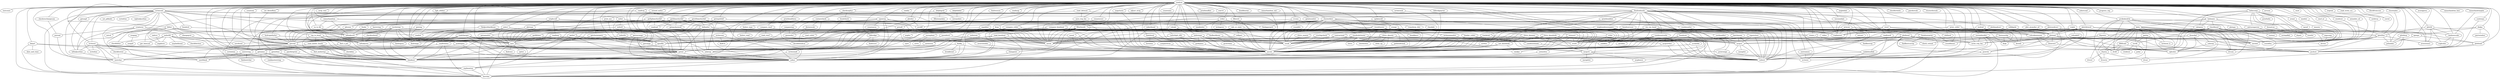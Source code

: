 strict graph analyze { 
analyze--testconst
analyze--indexit
analyze--trnsfr
analyze--nextchar
analyze--lastchar
analyze--blankout
analyze--getatnumlist--zeroiti
analyze--quiz--lastchar
analyze--quiz--findcase
analyze--quiz--uplow
analyze--quiz--blankout
analyze--quiz--explanation--lastchar
analyze--askyn--explanation--lastchar
analyze--askyn--lastchar
analyze--top_to_bond--quiz--lastchar
analyze--top_to_bond--quiz--findcase
analyze--top_to_bond--quiz--uplow
analyze--top_to_bond--quiz--blankout
analyze--top_to_bond--quiz--explanation--lastchar
analyze--top_to_bond--openfile--getname--blankout
analyze--top_to_bond--openfile--getname--lastchar
analyze--top_to_bond--openfile--getname--explanation--lastchar
analyze--top_to_bond--openfile--getname--readquotestring
analyze--top_to_bond--openfile--getname--nextchar
analyze--top_to_bond--openfile--getname--nextblank
analyze--top_to_bond--openfile--askyn--explanation--lastchar
analyze--top_to_bond--openfile--askyn--lastchar
analyze--top_to_bond--find_n_psf--blankout
analyze--top_to_bond--find_n_psf--nextstring--nextchar
analyze--top_to_bond--find_n_psf--nextstring--findnextchar
analyze--top_to_bond--find_n_psf--nextstring--nextblank
analyze--top_to_bond--askstop--askyn--explanation--lastchar
analyze--top_to_bond--askstop--askyn--lastchar
analyze--top_to_bond--checkdim
analyze--top_to_bond--zeroiti
analyze--top_to_bond--find_ambertyp--blankout
analyze--top_to_bond--find_ambertyp--lastchar
analyze--top_to_bond--read_amber_bonds--blankout
analyze--top_to_bond--read_amber_bonds--lastchar
analyze--top_to_bond--read_amber_bonds--checkdim
analyze--getreal--blankout
analyze--getreal--nextchar
analyze--getreal--explanation--lastchar
analyze--getreal--nextblank
analyze--readcharges--quiz--lastchar
analyze--readcharges--quiz--findcase
analyze--readcharges--quiz--uplow
analyze--readcharges--quiz--blankout
analyze--readcharges--quiz--explanation--lastchar
analyze--readcharges--askyn--explanation--lastchar
analyze--readcharges--askyn--lastchar
analyze--readcharges--openfile--getname--blankout
analyze--readcharges--openfile--getname--lastchar
analyze--readcharges--openfile--getname--explanation--lastchar
analyze--readcharges--openfile--getname--readquotestring
analyze--readcharges--openfile--getname--nextchar
analyze--readcharges--openfile--getname--nextblank
analyze--readcharges--openfile--askyn--explanation--lastchar
analyze--readcharges--openfile--askyn--lastchar
analyze--readcharges--find_n_psf--blankout
analyze--readcharges--find_n_psf--nextstring--nextchar
analyze--readcharges--find_n_psf--nextstring--findnextchar
analyze--readcharges--find_n_psf--nextstring--nextblank
analyze--readcharges--blankout
analyze--readcharges--nextstring--nextchar
analyze--readcharges--nextstring--findnextchar
analyze--readcharges--nextstring--nextblank
analyze--readcharges--askstop--askyn--explanation--lastchar
analyze--readcharges--askstop--askyn--lastchar
analyze--checkreschargesum--putreal--nextchar
analyze--askstop--askyn--explanation--lastchar
analyze--askstop--askyn--lastchar
analyze--zeroiti
analyze--zeroit
analyze--getint--blankout
analyze--getint--nextchar
analyze--getint--explanation--lastchar
analyze--getint--nextblank
analyze--getint--askyn--explanation--lastchar
analyze--getint--askyn--lastchar
analyze--strip_cext
analyze--openfile--getname--blankout
analyze--openfile--getname--lastchar
analyze--openfile--getname--explanation--lastchar
analyze--openfile--getname--readquotestring
analyze--openfile--getname--nextchar
analyze--openfile--getname--nextblank
analyze--openfile--askyn--explanation--lastchar
analyze--openfile--askyn--lastchar
analyze--datprt--blankout
analyze--datprt--lastchar
analyze--datprt--zeroiti
analyze--datprt--date_and_time
analyze--findchiral--zeroiti
analyze--findchiral--listsame
analyze--findchiral--comparetree--zeroiti
analyze--openps--psheader
analyze--openps--plothead--psshow
analyze--openps--plothead--lastchar
analyze--findsegres
analyze--leftadjust4
analyze--ca_to_bb--leftadjust4
analyze--ramachandran_init--zeroiti
analyze--torslistinp--quiz--lastchar
analyze--torslistinp--quiz--findcase
analyze--torslistinp--quiz--uplow
analyze--torslistinp--quiz--blankout
analyze--torslistinp--quiz--explanation--lastchar
analyze--torslistinp--getresrange--reverseindex--zeroiti
analyze--torslistinp--getresrange--findrange
analyze--torslistinp--getresrange--getint--blankout
analyze--torslistinp--getresrange--getint--nextchar
analyze--torslistinp--getresrange--getint--explanation--lastchar
analyze--torslistinp--getresrange--getint--nextblank
analyze--torslistinp--getresrange--getint--askyn--explanation--lastchar
analyze--torslistinp--getresrange--getint--askyn--lastchar
analyze--torslistinp--getresrange--findsegres
analyze--torslistinp--getresrange--askyn--explanation--lastchar
analyze--torslistinp--getresrange--askyn--lastchar
analyze--torslistinp--leftadjust4
analyze--torslistinp--checktorbond--leftadjustn--blankout
analyze--torslistinp--getint--blankout
analyze--torslistinp--getint--nextchar
analyze--torslistinp--getint--explanation--lastchar
analyze--torslistinp--getint--nextblank
analyze--torslistinp--getint--askyn--explanation--lastchar
analyze--torslistinp--getint--askyn--lastchar
analyze--torslistinp--getintline--blankout
analyze--torslistinp--getintline--nextchar
analyze--torslistinp--getintline--explanation--lastchar
analyze--torslistinp--getintline--lastchar
analyze--torslistinp--askyn--explanation--lastchar
analyze--torslistinp--askyn--lastchar
analyze--torslistinp--blankout
analyze--getintline--blankout
analyze--getintline--nextchar
analyze--getintline--explanation--lastchar
analyze--getintline--lastchar
analyze--set_hbondlims--getreal--blankout
analyze--set_hbondlims--getreal--nextchar
analyze--set_hbondlims--getreal--explanation--lastchar
analyze--set_hbondlims--getreal--nextblank
analyze--gethbanchordef--quiz--lastchar
analyze--gethbanchordef--quiz--findcase
analyze--gethbanchordef--quiz--uplow
analyze--gethbanchordef--quiz--blankout
analyze--gethbanchordef--quiz--explanation--lastchar
analyze--gethbanchordef--getnamelist--blankout
analyze--gethbanchordef--getnamelist--lastchar
analyze--gethbanchordef--getnamelist--openfile--getname--blankout
analyze--gethbanchordef--getnamelist--openfile--getname--lastchar
analyze--gethbanchordef--getnamelist--openfile--getname--explanation--lastchar
analyze--gethbanchordef--getnamelist--openfile--getname--readquotestring
analyze--gethbanchordef--getnamelist--openfile--getname--nextchar
analyze--gethbanchordef--getnamelist--openfile--getname--nextblank
analyze--gethbanchordef--getnamelist--openfile--askyn--explanation--lastchar
analyze--gethbanchordef--getnamelist--openfile--askyn--lastchar
analyze--gethbanchordef--getnamelist--askstop--askyn--explanation--lastchar
analyze--gethbanchordef--getnamelist--askstop--askyn--lastchar
analyze--gethbanchordef--definelist--indexit
analyze--gethbanchordef--definelist--getlist--askyn--explanation--lastchar
analyze--gethbanchordef--definelist--getlist--askyn--lastchar
analyze--gethbanchordef--definelist--getlist--getname--blankout
analyze--gethbanchordef--definelist--getlist--getname--lastchar
analyze--gethbanchordef--definelist--getlist--getname--explanation--lastchar
analyze--gethbanchordef--definelist--getlist--getname--readquotestring
analyze--gethbanchordef--definelist--getlist--getname--nextchar
analyze--gethbanchordef--definelist--getlist--getname--nextblank
analyze--gethbanchordef--definelist--getlist--openfile--getname--blankout
analyze--gethbanchordef--definelist--getlist--openfile--getname--lastchar
analyze--gethbanchordef--definelist--getlist--openfile--getname--explanation--lastchar
analyze--gethbanchordef--definelist--getlist--openfile--getname--readquotestring
analyze--gethbanchordef--definelist--getlist--openfile--getname--nextchar
analyze--gethbanchordef--definelist--getlist--openfile--getname--nextblank
analyze--gethbanchordef--definelist--getlist--openfile--askyn--explanation--lastchar
analyze--gethbanchordef--definelist--getlist--openfile--askyn--lastchar
analyze--gethbanchordef--definelist--getlist--readfreelist--blankout
analyze--gethbanchordef--definelist--getlist--readfreelist--lastchar
analyze--gethbanchordef--definelist--getlist--readfreelist--nextstring--nextchar
analyze--gethbanchordef--definelist--getlist--readfreelist--nextstring--findnextchar
analyze--gethbanchordef--definelist--getlist--readfreelist--nextstring--nextblank
analyze--gethbanchordef--definelist--getlist--blankout
analyze--gethbanchordef--definelist--getlist--getrange--getint--blankout
analyze--gethbanchordef--definelist--getlist--getrange--getint--nextchar
analyze--gethbanchordef--definelist--getlist--getrange--getint--explanation--lastchar
analyze--gethbanchordef--definelist--getlist--getrange--getint--nextblank
analyze--gethbanchordef--definelist--getlist--getrange--getint--askyn--explanation--lastchar
analyze--gethbanchordef--definelist--getlist--getrange--getint--askyn--lastchar
analyze--gethbanchordef--definelist--trnsfi
analyze--gethbanchordef--definelist--getint--blankout
analyze--gethbanchordef--definelist--getint--nextchar
analyze--gethbanchordef--definelist--getint--explanation--lastchar
analyze--gethbanchordef--definelist--getint--nextblank
analyze--gethbanchordef--definelist--getint--askyn--explanation--lastchar
analyze--gethbanchordef--definelist--getint--askyn--lastchar
analyze--gethbanchordef--definelist--getrange--getint--blankout
analyze--gethbanchordef--definelist--getrange--getint--nextchar
analyze--gethbanchordef--definelist--getrange--getint--explanation--lastchar
analyze--gethbanchordef--definelist--getrange--getint--nextblank
analyze--gethbanchordef--definelist--getrange--getint--askyn--explanation--lastchar
analyze--gethbanchordef--definelist--getrange--getint--askyn--lastchar
analyze--gethbanchordef--definelist--findrange
analyze--gethbanchordef--definelist--askstop--askyn--explanation--lastchar
analyze--gethbanchordef--definelist--askstop--askyn--lastchar
analyze--gethbanchordef--askyn--explanation--lastchar
analyze--gethbanchordef--askyn--lastchar
analyze--gethbanchordef--getreal--blankout
analyze--gethbanchordef--getreal--nextchar
analyze--gethbanchordef--getreal--explanation--lastchar
analyze--gethbanchordef--getreal--nextblank
analyze--gethbanchordef--zeroiti
analyze--gethbanchordef--readreal
analyze--gethbanchordef--getanchormod--askyn--explanation--lastchar
analyze--gethbanchordef--getanchormod--askyn--lastchar
analyze--gethbanchordef--condenselist--printrange--writeint
analyze--getname--blankout
analyze--getname--lastchar
analyze--getname--explanation--lastchar
analyze--getname--readquotestring
analyze--getname--nextchar
analyze--getname--nextblank
analyze--readtrack--blankout
analyze--readtrack--lastchar
analyze--readtrack--zeroiti
analyze--readtrack--write_traj_lim
analyze--gethphanchordef--zeroiti
analyze--gethphanchordef--quiz--lastchar
analyze--gethphanchordef--quiz--findcase
analyze--gethphanchordef--quiz--uplow
analyze--gethphanchordef--quiz--blankout
analyze--gethphanchordef--quiz--explanation--lastchar
analyze--gethphanchordef--definelist--indexit
analyze--gethphanchordef--definelist--getlist--askyn--explanation--lastchar
analyze--gethphanchordef--definelist--getlist--askyn--lastchar
analyze--gethphanchordef--definelist--getlist--getname--blankout
analyze--gethphanchordef--definelist--getlist--getname--lastchar
analyze--gethphanchordef--definelist--getlist--getname--explanation--lastchar
analyze--gethphanchordef--definelist--getlist--getname--readquotestring
analyze--gethphanchordef--definelist--getlist--getname--nextchar
analyze--gethphanchordef--definelist--getlist--getname--nextblank
analyze--gethphanchordef--definelist--getlist--openfile--getname--blankout
analyze--gethphanchordef--definelist--getlist--openfile--getname--lastchar
analyze--gethphanchordef--definelist--getlist--openfile--getname--explanation--lastchar
analyze--gethphanchordef--definelist--getlist--openfile--getname--readquotestring
analyze--gethphanchordef--definelist--getlist--openfile--getname--nextchar
analyze--gethphanchordef--definelist--getlist--openfile--getname--nextblank
analyze--gethphanchordef--definelist--getlist--openfile--askyn--explanation--lastchar
analyze--gethphanchordef--definelist--getlist--openfile--askyn--lastchar
analyze--gethphanchordef--definelist--getlist--readfreelist--blankout
analyze--gethphanchordef--definelist--getlist--readfreelist--lastchar
analyze--gethphanchordef--definelist--getlist--readfreelist--nextstring--nextchar
analyze--gethphanchordef--definelist--getlist--readfreelist--nextstring--findnextchar
analyze--gethphanchordef--definelist--getlist--readfreelist--nextstring--nextblank
analyze--gethphanchordef--definelist--getlist--blankout
analyze--gethphanchordef--definelist--getlist--getrange--getint--blankout
analyze--gethphanchordef--definelist--getlist--getrange--getint--nextchar
analyze--gethphanchordef--definelist--getlist--getrange--getint--explanation--lastchar
analyze--gethphanchordef--definelist--getlist--getrange--getint--nextblank
analyze--gethphanchordef--definelist--getlist--getrange--getint--askyn--explanation--lastchar
analyze--gethphanchordef--definelist--getlist--getrange--getint--askyn--lastchar
analyze--gethphanchordef--definelist--trnsfi
analyze--gethphanchordef--definelist--getint--blankout
analyze--gethphanchordef--definelist--getint--nextchar
analyze--gethphanchordef--definelist--getint--explanation--lastchar
analyze--gethphanchordef--definelist--getint--nextblank
analyze--gethphanchordef--definelist--getint--askyn--explanation--lastchar
analyze--gethphanchordef--definelist--getint--askyn--lastchar
analyze--gethphanchordef--definelist--getrange--getint--blankout
analyze--gethphanchordef--definelist--getrange--getint--nextchar
analyze--gethphanchordef--definelist--getrange--getint--explanation--lastchar
analyze--gethphanchordef--definelist--getrange--getint--nextblank
analyze--gethphanchordef--definelist--getrange--getint--askyn--explanation--lastchar
analyze--gethphanchordef--definelist--getrange--getint--askyn--lastchar
analyze--gethphanchordef--definelist--findrange
analyze--gethphanchordef--definelist--askstop--askyn--explanation--lastchar
analyze--gethphanchordef--definelist--askstop--askyn--lastchar
analyze--gethphanchordef--getreal--blankout
analyze--gethphanchordef--getreal--nextchar
analyze--gethphanchordef--getreal--explanation--lastchar
analyze--gethphanchordef--getreal--nextblank
analyze--gethphanchordef--askyn--explanation--lastchar
analyze--gethphanchordef--askyn--lastchar
analyze--gethphanchordef--readreal
analyze--gethphanchordef--getanchormod--askyn--explanation--lastchar
analyze--gethphanchordef--getanchormod--askyn--lastchar
analyze--extend_nnlist--getint--blankout
analyze--extend_nnlist--getint--nextchar
analyze--extend_nnlist--getint--explanation--lastchar
analyze--extend_nnlist--getint--nextblank
analyze--extend_nnlist--getint--askyn--explanation--lastchar
analyze--extend_nnlist--getint--askyn--lastchar
analyze--getsltbanchordef--zeroiti
analyze--getsltbanchordef--zeroit
analyze--getsltbanchordef--quiz--lastchar
analyze--getsltbanchordef--quiz--findcase
analyze--getsltbanchordef--quiz--uplow
analyze--getsltbanchordef--quiz--blankout
analyze--getsltbanchordef--quiz--explanation--lastchar
analyze--getsltbanchordef--getreal--blankout
analyze--getsltbanchordef--getreal--nextchar
analyze--getsltbanchordef--getreal--explanation--lastchar
analyze--getsltbanchordef--getreal--nextblank
analyze--getsltbanchordef--readreal
analyze--getsltbanchordef--leftadjustn--blankout
analyze--getsltbanchordef--definelist--indexit
analyze--getsltbanchordef--definelist--getlist--askyn--explanation--lastchar
analyze--getsltbanchordef--definelist--getlist--askyn--lastchar
analyze--getsltbanchordef--definelist--getlist--getname--blankout
analyze--getsltbanchordef--definelist--getlist--getname--lastchar
analyze--getsltbanchordef--definelist--getlist--getname--explanation--lastchar
analyze--getsltbanchordef--definelist--getlist--getname--readquotestring
analyze--getsltbanchordef--definelist--getlist--getname--nextchar
analyze--getsltbanchordef--definelist--getlist--getname--nextblank
analyze--getsltbanchordef--definelist--getlist--openfile--getname--blankout
analyze--getsltbanchordef--definelist--getlist--openfile--getname--lastchar
analyze--getsltbanchordef--definelist--getlist--openfile--getname--explanation--lastchar
analyze--getsltbanchordef--definelist--getlist--openfile--getname--readquotestring
analyze--getsltbanchordef--definelist--getlist--openfile--getname--nextchar
analyze--getsltbanchordef--definelist--getlist--openfile--getname--nextblank
analyze--getsltbanchordef--definelist--getlist--openfile--askyn--explanation--lastchar
analyze--getsltbanchordef--definelist--getlist--openfile--askyn--lastchar
analyze--getsltbanchordef--definelist--getlist--readfreelist--blankout
analyze--getsltbanchordef--definelist--getlist--readfreelist--lastchar
analyze--getsltbanchordef--definelist--getlist--readfreelist--nextstring--nextchar
analyze--getsltbanchordef--definelist--getlist--readfreelist--nextstring--findnextchar
analyze--getsltbanchordef--definelist--getlist--readfreelist--nextstring--nextblank
analyze--getsltbanchordef--definelist--getlist--blankout
analyze--getsltbanchordef--definelist--getlist--getrange--getint--blankout
analyze--getsltbanchordef--definelist--getlist--getrange--getint--nextchar
analyze--getsltbanchordef--definelist--getlist--getrange--getint--explanation--lastchar
analyze--getsltbanchordef--definelist--getlist--getrange--getint--nextblank
analyze--getsltbanchordef--definelist--getlist--getrange--getint--askyn--explanation--lastchar
analyze--getsltbanchordef--definelist--getlist--getrange--getint--askyn--lastchar
analyze--getsltbanchordef--definelist--trnsfi
analyze--getsltbanchordef--definelist--getint--blankout
analyze--getsltbanchordef--definelist--getint--nextchar
analyze--getsltbanchordef--definelist--getint--explanation--lastchar
analyze--getsltbanchordef--definelist--getint--nextblank
analyze--getsltbanchordef--definelist--getint--askyn--explanation--lastchar
analyze--getsltbanchordef--definelist--getint--askyn--lastchar
analyze--getsltbanchordef--definelist--getrange--getint--blankout
analyze--getsltbanchordef--definelist--getrange--getint--nextchar
analyze--getsltbanchordef--definelist--getrange--getint--explanation--lastchar
analyze--getsltbanchordef--definelist--getrange--getint--nextblank
analyze--getsltbanchordef--definelist--getrange--getint--askyn--explanation--lastchar
analyze--getsltbanchordef--definelist--getrange--getint--askyn--lastchar
analyze--getsltbanchordef--definelist--findrange
analyze--getsltbanchordef--definelist--askstop--askyn--explanation--lastchar
analyze--getsltbanchordef--definelist--askstop--askyn--lastchar
analyze--getsltbanchordef--askyn--explanation--lastchar
analyze--getsltbanchordef--askyn--lastchar
analyze--getsltbanchordef--getanchormod--askyn--explanation--lastchar
analyze--getsltbanchordef--getanchormod--askyn--lastchar
analyze--getmpxbdef--zeroiti
analyze--getmpxbdef--quiz--lastchar
analyze--getmpxbdef--quiz--findcase
analyze--getmpxbdef--quiz--uplow
analyze--getmpxbdef--quiz--blankout
analyze--getmpxbdef--quiz--explanation--lastchar
analyze--getmpxbdef--definelist--indexit
analyze--getmpxbdef--definelist--getlist--askyn--explanation--lastchar
analyze--getmpxbdef--definelist--getlist--askyn--lastchar
analyze--getmpxbdef--definelist--getlist--getname--blankout
analyze--getmpxbdef--definelist--getlist--getname--lastchar
analyze--getmpxbdef--definelist--getlist--getname--explanation--lastchar
analyze--getmpxbdef--definelist--getlist--getname--readquotestring
analyze--getmpxbdef--definelist--getlist--getname--nextchar
analyze--getmpxbdef--definelist--getlist--getname--nextblank
analyze--getmpxbdef--definelist--getlist--openfile--getname--blankout
analyze--getmpxbdef--definelist--getlist--openfile--getname--lastchar
analyze--getmpxbdef--definelist--getlist--openfile--getname--explanation--lastchar
analyze--getmpxbdef--definelist--getlist--openfile--getname--readquotestring
analyze--getmpxbdef--definelist--getlist--openfile--getname--nextchar
analyze--getmpxbdef--definelist--getlist--openfile--getname--nextblank
analyze--getmpxbdef--definelist--getlist--openfile--askyn--explanation--lastchar
analyze--getmpxbdef--definelist--getlist--openfile--askyn--lastchar
analyze--getmpxbdef--definelist--getlist--readfreelist--blankout
analyze--getmpxbdef--definelist--getlist--readfreelist--lastchar
analyze--getmpxbdef--definelist--getlist--readfreelist--nextstring--nextchar
analyze--getmpxbdef--definelist--getlist--readfreelist--nextstring--findnextchar
analyze--getmpxbdef--definelist--getlist--readfreelist--nextstring--nextblank
analyze--getmpxbdef--definelist--getlist--blankout
analyze--getmpxbdef--definelist--getlist--getrange--getint--blankout
analyze--getmpxbdef--definelist--getlist--getrange--getint--nextchar
analyze--getmpxbdef--definelist--getlist--getrange--getint--explanation--lastchar
analyze--getmpxbdef--definelist--getlist--getrange--getint--nextblank
analyze--getmpxbdef--definelist--getlist--getrange--getint--askyn--explanation--lastchar
analyze--getmpxbdef--definelist--getlist--getrange--getint--askyn--lastchar
analyze--getmpxbdef--definelist--trnsfi
analyze--getmpxbdef--definelist--getint--blankout
analyze--getmpxbdef--definelist--getint--nextchar
analyze--getmpxbdef--definelist--getint--explanation--lastchar
analyze--getmpxbdef--definelist--getint--nextblank
analyze--getmpxbdef--definelist--getint--askyn--explanation--lastchar
analyze--getmpxbdef--definelist--getint--askyn--lastchar
analyze--getmpxbdef--definelist--getrange--getint--blankout
analyze--getmpxbdef--definelist--getrange--getint--nextchar
analyze--getmpxbdef--definelist--getrange--getint--explanation--lastchar
analyze--getmpxbdef--definelist--getrange--getint--nextblank
analyze--getmpxbdef--definelist--getrange--getint--askyn--explanation--lastchar
analyze--getmpxbdef--definelist--getrange--getint--askyn--lastchar
analyze--getmpxbdef--definelist--findrange
analyze--getmpxbdef--definelist--askstop--askyn--explanation--lastchar
analyze--getmpxbdef--definelist--askstop--askyn--lastchar
analyze--getmpxbdef--askstop--askyn--explanation--lastchar
analyze--getmpxbdef--askstop--askyn--lastchar
analyze--modrepats--askyn--explanation--lastchar
analyze--modrepats--askyn--lastchar
analyze--modrepats--getname--blankout
analyze--modrepats--getname--lastchar
analyze--modrepats--getname--explanation--lastchar
analyze--modrepats--getname--readquotestring
analyze--modrepats--getname--nextchar
analyze--modrepats--getname--nextblank
analyze--getresrange--reverseindex--zeroiti
analyze--getresrange--findrange
analyze--getresrange--getint--blankout
analyze--getresrange--getint--nextchar
analyze--getresrange--getint--explanation--lastchar
analyze--getresrange--getint--nextblank
analyze--getresrange--getint--askyn--explanation--lastchar
analyze--getresrange--getint--askyn--lastchar
analyze--getresrange--findsegres
analyze--getresrange--askyn--explanation--lastchar
analyze--getresrange--askyn--lastchar
analyze--compare_rrdist--read_rrdist--openfile--getname--blankout
analyze--compare_rrdist--read_rrdist--openfile--getname--lastchar
analyze--compare_rrdist--read_rrdist--openfile--getname--explanation--lastchar
analyze--compare_rrdist--read_rrdist--openfile--getname--readquotestring
analyze--compare_rrdist--read_rrdist--openfile--getname--nextchar
analyze--compare_rrdist--read_rrdist--openfile--getname--nextblank
analyze--compare_rrdist--read_rrdist--openfile--askyn--explanation--lastchar
analyze--compare_rrdist--read_rrdist--openfile--askyn--lastchar
analyze--compare_rrdist--openfile--getname--blankout
analyze--compare_rrdist--openfile--getname--lastchar
analyze--compare_rrdist--openfile--getname--explanation--lastchar
analyze--compare_rrdist--openfile--getname--readquotestring
analyze--compare_rrdist--openfile--getname--nextchar
analyze--compare_rrdist--openfile--getname--nextblank
analyze--compare_rrdist--openfile--askyn--explanation--lastchar
analyze--compare_rrdist--openfile--askyn--lastchar
analyze--compare_rrdist--askyn--explanation--lastchar
analyze--compare_rrdist--askyn--lastchar
analyze--compare_rrdist--getreal--blankout
analyze--compare_rrdist--getreal--nextchar
analyze--compare_rrdist--getreal--explanation--lastchar
analyze--compare_rrdist--getreal--nextblank
analyze--compare_rrdist--zeroit
analyze--compare_rrdist--openps--psheader
analyze--compare_rrdist--openps--plothead--psshow
analyze--compare_rrdist--openps--plothead--lastchar
analyze--compare_rrdist--getint--blankout
analyze--compare_rrdist--getint--nextchar
analyze--compare_rrdist--getint--explanation--lastchar
analyze--compare_rrdist--getint--nextblank
analyze--compare_rrdist--getint--askyn--explanation--lastchar
analyze--compare_rrdist--getint--askyn--lastchar
analyze--compare_rrdist--indexit
analyze--compare_rrdist--plotmat--pswrite--writeint
analyze--compare_rrdist--plotmat--psshow
analyze--compare_rrdist--plotmat--write_traj_lim
analyze--compare_rrdist--plotmat--rrgbcolor
analyze--compare_rrdist--plotmat--rgbcolor
analyze--compare_rrdist--plotmat--roundlim
analyze--compare_rrdist--plotmat--roundlimint
analyze--compare_rrdist--plotmat--drawrect--rgbcolor
analyze--compare_rrdist--plotmat--drawrect--pswrite--writeint
analyze--compare_rrdist--colcodeminmax--rgbcolor
analyze--compare_rrdist--colcodeminmax--drawrect--rgbcolor
analyze--compare_rrdist--colcodeminmax--drawrect--pswrite--writeint
analyze--compare_bondmat--read_bondmat--openfile--getname--blankout
analyze--compare_bondmat--read_bondmat--openfile--getname--lastchar
analyze--compare_bondmat--read_bondmat--openfile--getname--explanation--lastchar
analyze--compare_bondmat--read_bondmat--openfile--getname--readquotestring
analyze--compare_bondmat--read_bondmat--openfile--getname--nextchar
analyze--compare_bondmat--read_bondmat--openfile--getname--nextblank
analyze--compare_bondmat--read_bondmat--openfile--askyn--explanation--lastchar
analyze--compare_bondmat--read_bondmat--openfile--askyn--lastchar
analyze--compare_bondmat--read_bondmat--indexit
analyze--compare_bondmat--read_bondmat--blankout
analyze--compare_bondmat--read_bondmat--lastchar
analyze--compare_bondmat--openfile--getname--blankout
analyze--compare_bondmat--openfile--getname--lastchar
analyze--compare_bondmat--openfile--getname--explanation--lastchar
analyze--compare_bondmat--openfile--getname--readquotestring
analyze--compare_bondmat--openfile--getname--nextchar
analyze--compare_bondmat--openfile--getname--nextblank
analyze--compare_bondmat--openfile--askyn--explanation--lastchar
analyze--compare_bondmat--openfile--askyn--lastchar
analyze--compare_bondmat--quiz--lastchar
analyze--compare_bondmat--quiz--findcase
analyze--compare_bondmat--quiz--uplow
analyze--compare_bondmat--quiz--blankout
analyze--compare_bondmat--quiz--explanation--lastchar
analyze--compare_bondmat--zeroit
analyze--compare_bondmat--getreal--blankout
analyze--compare_bondmat--getreal--nextchar
analyze--compare_bondmat--getreal--explanation--lastchar
analyze--compare_bondmat--getreal--nextblank
analyze--compare_bondmat--openps--psheader
analyze--compare_bondmat--openps--plothead--psshow
analyze--compare_bondmat--openps--plothead--lastchar
analyze--compare_bondmat--getint--blankout
analyze--compare_bondmat--getint--nextchar
analyze--compare_bondmat--getint--explanation--lastchar
analyze--compare_bondmat--getint--nextblank
analyze--compare_bondmat--getint--askyn--explanation--lastchar
analyze--compare_bondmat--getint--askyn--lastchar
analyze--compare_bondmat--indexit
analyze--compare_bondmat--plotmat--pswrite--writeint
analyze--compare_bondmat--plotmat--psshow
analyze--compare_bondmat--plotmat--write_traj_lim
analyze--compare_bondmat--plotmat--rrgbcolor
analyze--compare_bondmat--plotmat--rgbcolor
analyze--compare_bondmat--plotmat--roundlim
analyze--compare_bondmat--plotmat--roundlimint
analyze--compare_bondmat--plotmat--drawrect--rgbcolor
analyze--compare_bondmat--plotmat--drawrect--pswrite--writeint
analyze--compare_bondmat--colcodeminmax--rgbcolor
analyze--compare_bondmat--colcodeminmax--drawrect--rgbcolor
analyze--compare_bondmat--colcodeminmax--drawrect--pswrite--writeint
analyze--compare_rmsf--read_rmsf--openfile--getname--blankout
analyze--compare_rmsf--read_rmsf--openfile--getname--lastchar
analyze--compare_rmsf--read_rmsf--openfile--getname--explanation--lastchar
analyze--compare_rmsf--read_rmsf--openfile--getname--readquotestring
analyze--compare_rmsf--read_rmsf--openfile--getname--nextchar
analyze--compare_rmsf--read_rmsf--openfile--getname--nextblank
analyze--compare_rmsf--read_rmsf--openfile--askyn--explanation--lastchar
analyze--compare_rmsf--read_rmsf--openfile--askyn--lastchar
analyze--compare_rmsf--read_rmsf--zeroit
analyze--compare_rmsf--openfile--getname--blankout
analyze--compare_rmsf--openfile--getname--lastchar
analyze--compare_rmsf--openfile--getname--explanation--lastchar
analyze--compare_rmsf--openfile--getname--readquotestring
analyze--compare_rmsf--openfile--getname--nextchar
analyze--compare_rmsf--openfile--getname--nextblank
analyze--compare_rmsf--openfile--askyn--explanation--lastchar
analyze--compare_rmsf--openfile--askyn--lastchar
analyze--compare_rmsf--zeroit
analyze--writeconf--set_pdbinfo
analyze--writeconf--setcol
analyze--writeconf--nnlist--nninit--zeroiti
analyze--writeconf--nnlist--nnlist0o--decidebondcut
analyze--writeconf--nnlist--nnlist0o--savebond
analyze--writeconf--nnlist--nnlist0--nnlist00--extension--askstop--askyn--explanation--lastchar
analyze--writeconf--nnlist--nnlist0--nnlist00--extension--askstop--askyn--lastchar
analyze--writeconf--nnlist--nnlist0--nnlist00--gridspace--zeroiti
analyze--writeconf--nnlist--nnlist0--nnlist00--savebond
analyze--writeconf--nnlist--nnlist0--nnlist00--maybehbond
analyze--writeconf--nnlist--nnlist0--nnlist00--get_heavyat
analyze--writeconf--nnlist--nnlist0--nnlist00--checkhbclose
analyze--writeconf--nnlist--nnlist0--nnlist00--angdistw
analyze--writeconf--nnlist--nnlist0--nnlist00--checkhblist
analyze--writeconf--nnlist--nnlist0--nninit--zeroiti
analyze--writeconf--nnlist--nnlist0--nnlist0o--decidebondcut
analyze--writeconf--nnlist--nnlist0--nnlist0o--savebond
analyze--writeconf--nnlist--trnsfi
analyze--writeconf--bondord--leftadjust4
analyze--writeconf--bondord--swapng--swapi4
analyze--writeconf--getseg4--leftadjustline--nextchar
analyze--writeconf--leftadjust4
analyze--writeconf--lastchar
analyze--writeconf--getname--blankout
analyze--writeconf--getname--lastchar
analyze--writeconf--getname--explanation--lastchar
analyze--writeconf--getname--readquotestring
analyze--writeconf--getname--nextchar
analyze--writeconf--getname--nextblank
analyze--writeconf--leftadjustn--blankout
analyze--writeconf--nextchar
analyze--writeconf--zeroiti
analyze--writeconf--nextblank
analyze--writeconf--askyn--explanation--lastchar
analyze--writeconf--askyn--lastchar
analyze--writeconf--trnsfr
analyze--writeconf--createrec--setcol
analyze--writeconf--createrec--putreal--nextchar
analyze--writeconf--createrec--leftadjustline--nextchar
analyze--writeconf--createrec--writeitem--blankout
analyze--writeconf--createrec--changeprot--leftadjustn--blankout
analyze--writeconf--writefree
analyze--writeconf--leftadjustline--nextchar
analyze--writeconf--rightadjustline
analyze--writeconf--writeout--nextblank
analyze--writeconf--writeout--writeline
analyze--writeconf--writeout--nextchar
analyze--writeconf--writeout--lastchar
analyze--writeconf--writeout--blankout
analyze--writeconf--writeout--askstop--askyn--explanation--lastchar
analyze--writeconf--writeout--askstop--askyn--lastchar
analyze--writeconf--writeout--leftadjustline--nextchar
analyze--writeconf--writeout--askyn--explanation--lastchar
analyze--writeconf--writeout--askyn--lastchar
analyze--readax
analyze--setpbccell--pbctype--quiz--lastchar
analyze--setpbccell--pbctype--quiz--findcase
analyze--setpbccell--pbctype--quiz--uplow
analyze--setpbccell--pbctype--quiz--blankout
analyze--setpbccell--pbctype--quiz--explanation--lastchar
analyze--setpbccell--pbcsize--getreal--blankout
analyze--setpbccell--pbcsize--getreal--nextchar
analyze--setpbccell--pbcsize--getreal--explanation--lastchar
analyze--setpbccell--pbcsize--getreal--nextblank
analyze--setpbccell--readimg--quiz--lastchar
analyze--setpbccell--readimg--quiz--findcase
analyze--setpbccell--readimg--quiz--uplow
analyze--setpbccell--readimg--quiz--blankout
analyze--setpbccell--readimg--quiz--explanation--lastchar
analyze--setpbccell--readimg--openfile--getname--blankout
analyze--setpbccell--readimg--openfile--getname--lastchar
analyze--setpbccell--readimg--openfile--getname--explanation--lastchar
analyze--setpbccell--readimg--openfile--getname--readquotestring
analyze--setpbccell--readimg--openfile--getname--nextchar
analyze--setpbccell--readimg--openfile--getname--nextblank
analyze--setpbccell--readimg--openfile--askyn--explanation--lastchar
analyze--setpbccell--readimg--openfile--askyn--lastchar
analyze--setpbccell--readimg--getreal--blankout
analyze--setpbccell--readimg--getreal--nextchar
analyze--setpbccell--readimg--getreal--explanation--lastchar
analyze--setpbccell--readimg--getreal--nextblank
analyze--setpbccell--readimg--zeroit
analyze--setpbccell--crorgn--zeroit
analyze--setpbccell--crorgn--trnsfr
analyze--setpbccell--crorgn--rotate_c--check_rotmat
analyze--setpbccell--crorgn--rotate_c--trnsfr
analyze--setpbccell--prtcell--vprd
analyze--pbcdist--arrdiff
analyze--pbcdist--genimdist
analyze--arrdiff
analyze--setmolres--askyn--explanation--lastchar
analyze--setmolres--askyn--lastchar
analyze--printbondthres--decidebondcut
analyze--prtcell--vprd
analyze--getring--getint--blankout
analyze--getring--getint--nextchar
analyze--getring--getint--explanation--lastchar
analyze--getring--getint--nextblank
analyze--getring--getint--askyn--explanation--lastchar
analyze--getring--getint--askyn--lastchar
analyze--getring--leftadjust4
analyze--findrange
analyze--findresnum
analyze--leftadjustn--blankout
analyze--findprotbackbone--leftadjust4
analyze--findprotbackbone--askyn--explanation--lastchar
analyze--findprotbackbone--askyn--lastchar
analyze--readmap
analyze--delphigrid--getreal--blankout
analyze--delphigrid--getreal--nextchar
analyze--delphigrid--getreal--explanation--lastchar
analyze--delphigrid--getreal--nextblank
analyze--delphigrid--interpolate
analyze--delphigrid--fillinterpolate
analyze--getrange--getint--blankout
analyze--getrange--getint--nextchar
analyze--getrange--getint--explanation--lastchar
analyze--getrange--getint--nextblank
analyze--getrange--getint--askyn--explanation--lastchar
analyze--getrange--getint--askyn--lastchar
analyze--trnsfi
analyze--select--readint
analyze--select--zeroiti
analyze--select--quiz--lastchar
analyze--select--quiz--findcase
analyze--select--quiz--uplow
analyze--select--quiz--blankout
analyze--select--quiz--explanation--lastchar
analyze--select--blankout
analyze--select--getname--blankout
analyze--select--getname--lastchar
analyze--select--getname--explanation--lastchar
analyze--select--getname--readquotestring
analyze--select--getname--nextchar
analyze--select--getname--nextblank
analyze--select--askstop--askyn--explanation--lastchar
analyze--select--askstop--askyn--lastchar
analyze--select--getrange--getint--blankout
analyze--select--getrange--getint--nextchar
analyze--select--getrange--getint--explanation--lastchar
analyze--select--getrange--getint--nextblank
analyze--select--getrange--getint--askyn--explanation--lastchar
analyze--select--getrange--getint--askyn--lastchar
analyze--select--getnamelist--blankout
analyze--select--getnamelist--lastchar
analyze--select--getnamelist--openfile--getname--blankout
analyze--select--getnamelist--openfile--getname--lastchar
analyze--select--getnamelist--openfile--getname--explanation--lastchar
analyze--select--getnamelist--openfile--getname--readquotestring
analyze--select--getnamelist--openfile--getname--nextchar
analyze--select--getnamelist--openfile--getname--nextblank
analyze--select--getnamelist--openfile--askyn--explanation--lastchar
analyze--select--getnamelist--openfile--askyn--lastchar
analyze--select--getnamelist--askstop--askyn--explanation--lastchar
analyze--select--getnamelist--askstop--askyn--lastchar
analyze--select--askyn--explanation--lastchar
analyze--select--askyn--lastchar
analyze--select--leftadjust4
analyze--select--leftadjustn--blankout
analyze--masktolist
analyze--zeroitd
analyze--read_2drmsd--blankout
analyze--read_2drmsd--lastchar
analyze--read_2drmsd--save_traj_lim
analyze--clusterdistr--askyn--explanation--lastchar
analyze--clusterdistr--askyn--lastchar
analyze--clusterdistr--getint--blankout
analyze--clusterdistr--getint--nextchar
analyze--clusterdistr--getint--explanation--lastchar
analyze--clusterdistr--getint--nextblank
analyze--clusterdistr--getint--askyn--explanation--lastchar
analyze--clusterdistr--getint--askyn--lastchar
analyze--clusterdistr--getreal--blankout
analyze--clusterdistr--getreal--nextchar
analyze--clusterdistr--getreal--explanation--lastchar
analyze--clusterdistr--getreal--nextblank
analyze--clusterdistr--quiz--lastchar
analyze--clusterdistr--quiz--findcase
analyze--clusterdistr--quiz--uplow
analyze--clusterdistr--quiz--blankout
analyze--clusterdistr--quiz--explanation--lastchar
analyze--clusterdistr--zeroit
analyze--clusterdistr--trnsfi
analyze--clusterdistr--rmsdcluster--zeroiti
analyze--clusterdistr--rmsdcluster--trnsfi
analyze--clusterdistr--rmsdcluster--indexit
analyze--clusterdistr--rmsdcluster--mrgsrt--mrglimtst
analyze--clusterdistr--rmsdcluster--mrgsrt--indexit
analyze--clusterdistr--rmsdcluster--mrgsrt--mergelst
analyze--clusterdistr--rmsdcluster--clstrs
analyze--clusterdistr--rmsdcluster--clstrs_kmedoids--zeroiti
analyze--clusterdistr--rmsdcluster--clstrs_kmedoids--init_kmedoids--askyn--explanation--lastchar
analyze--clusterdistr--rmsdcluster--clstrs_kmedoids--init_kmedoids--askyn--lastchar
analyze--clusterdistr--rmsdcluster--clstrs_kmedoids--init_kmedoids--getint--blankout
analyze--clusterdistr--rmsdcluster--clstrs_kmedoids--init_kmedoids--getint--nextchar
analyze--clusterdistr--rmsdcluster--clstrs_kmedoids--init_kmedoids--getint--explanation--lastchar
analyze--clusterdistr--rmsdcluster--clstrs_kmedoids--init_kmedoids--getint--nextblank
analyze--clusterdistr--rmsdcluster--clstrs_kmedoids--init_kmedoids--getint--askyn--explanation--lastchar
analyze--clusterdistr--rmsdcluster--clstrs_kmedoids--init_kmedoids--getint--askyn--lastchar
analyze--clusterdistr--rmsdcluster--clstrs_kmedoids--init_kmedoids--randpx
analyze--clusterdistr--rmsdcluster--clstrs_kmedoids--quiz--lastchar
analyze--clusterdistr--rmsdcluster--clstrs_kmedoids--quiz--findcase
analyze--clusterdistr--rmsdcluster--clstrs_kmedoids--quiz--uplow
analyze--clusterdistr--rmsdcluster--clstrs_kmedoids--quiz--blankout
analyze--clusterdistr--rmsdcluster--clstrs_kmedoids--quiz--explanation--lastchar
analyze--clusterdistr--rmsdcluster--clstrs_kmedoids--sortlist--zeroiti
analyze--clusterdistr--rmsdcluster--clstrs_kmedoids--indexit
analyze--clusterdistr--rmsdcluster--clstrs_kmedoids--mrgsrti--mrglimtst
analyze--clusterdistr--rmsdcluster--clstrs_kmedoids--mrgsrti--indexit
analyze--clusterdistr--rmsdcluster--clstrs_kmedoids--mrgsrti--mergelsti
analyze--clusterdistr--rmsdcluster--clstrs_kmedoids--mrgsrt--mrglimtst
analyze--clusterdistr--rmsdcluster--clstrs_kmedoids--mrgsrt--indexit
analyze--clusterdistr--rmsdcluster--clstrs_kmedoids--mrgsrt--mergelst
analyze--clusterdistr--rmsdcluster--clstrs_kmedoids--mrgsortlist--indexit
analyze--clusterdistr--rmsdcluster--clstrs_kmedoids--mrgsortlist--mrgsrti--mrglimtst
analyze--clusterdistr--rmsdcluster--clstrs_kmedoids--mrgsortlist--mrgsrti--indexit
analyze--clusterdistr--rmsdcluster--clstrs_kmedoids--mrgsortlist--mrgsrti--mergelsti
analyze--clusterdistr--rmsdcluster--trnsfr
analyze--clusterdistr--rmsdcluster--clstrs_kmeans--indexit
analyze--clusterdistr--rmsdcluster--clstrs_kmeans--init_kmedoids--askyn--explanation--lastchar
analyze--clusterdistr--rmsdcluster--clstrs_kmeans--init_kmedoids--askyn--lastchar
analyze--clusterdistr--rmsdcluster--clstrs_kmeans--init_kmedoids--getint--blankout
analyze--clusterdistr--rmsdcluster--clstrs_kmeans--init_kmedoids--getint--nextchar
analyze--clusterdistr--rmsdcluster--clstrs_kmeans--init_kmedoids--getint--explanation--lastchar
analyze--clusterdistr--rmsdcluster--clstrs_kmeans--init_kmedoids--getint--nextblank
analyze--clusterdistr--rmsdcluster--clstrs_kmeans--init_kmedoids--getint--askyn--explanation--lastchar
analyze--clusterdistr--rmsdcluster--clstrs_kmeans--init_kmedoids--getint--askyn--lastchar
analyze--clusterdistr--rmsdcluster--clstrs_kmeans--init_kmedoids--randpx
analyze--clusterdistr--rmsdcluster--clstrs_kmeans--trnsfr
analyze--clusterdistr--rmsdcluster--clstrs_kmeans--zeroiti
analyze--clusterdistr--rmsdcluster--clstrs_kmeans--zeroit
analyze--clusterdistr--rmsdcluster--clstrs_kmeans--mrgsrti--mrglimtst
analyze--clusterdistr--rmsdcluster--clstrs_kmeans--mrgsrti--indexit
analyze--clusterdistr--rmsdcluster--clstrs_kmeans--mrgsrti--mergelsti
analyze--clusterdistr--rmsdcluster--clstrs_maxnn--trnsfi
analyze--clusterdistr--rmsdcluster--clstrs_density--clean_ng
analyze--clusterdistr--rmsdcluster--clstrs_density--checknnlist
analyze--clusterdistr--rmsdcluster--clstrs_density--clstrs
analyze--clusterdistr--rmsdcluster--clstrs_density--zeroiti
analyze--clusterdistr--rmsdcluster--clstrs_density--trnsfi
analyze--clusterdistr--rmsdcluster--clstrs_density--indexit
analyze--clusterdistr--rmsdcluster--clstrs_density--mrgsrti--mrglimtst
analyze--clusterdistr--rmsdcluster--clstrs_density--mrgsrti--indexit
analyze--clusterdistr--rmsdcluster--clstrs_density--mrgsrti--mergelsti
analyze--clusterdistr--reportclust--indexit
analyze--clusterdistr--reportclust--mrgsrt--mrglimtst
analyze--clusterdistr--reportclust--mrgsrt--indexit
analyze--clusterdistr--reportclust--mrgsrt--mergelst
analyze--clusterdistr--reportclust--findbestrep
analyze--clusterdistr--reportclust--trnsfi
analyze--clusterdistr--reportclust--zeroiti
analyze--clusterdistr--zeroiti
analyze--clusterdistr--transform_dist
analyze--clusterdistr--checkdir
analyze--clusterdistr--indexit
analyze--clusterdistr--lastchar
analyze--clusterdistr--writeint
analyze--clusterdistr--laststring--nextstring--nextchar
analyze--clusterdistr--laststring--nextstring--findnextchar
analyze--clusterdistr--laststring--nextstring--nextblank
analyze--clusterdistr--rmsdsubcluster--zeroiti
analyze--clusterdistr--rmsdsubcluster--clstrs
analyze--clusterdistr--rmsdsubcluster--trnsfi
analyze--clusterdistr--rmsdsubcluster--askyn--explanation--lastchar
analyze--clusterdistr--rmsdsubcluster--askyn--lastchar
analyze--clusterdistr--rmsdsubcluster--indexit
analyze--clusterdistr--rmsdsubcluster--mrgsrt--mrglimtst
analyze--clusterdistr--rmsdsubcluster--mrgsrt--indexit
analyze--clusterdistr--rmsdsubcluster--mrgsrt--mergelst
analyze--clusterdistr--sortlist--zeroiti
analyze--countsim--getreal--blankout
analyze--countsim--getreal--nextchar
analyze--countsim--getreal--explanation--lastchar
analyze--countsim--getreal--nextblank
analyze--adjust_xtraj
analyze--plot2drmsd--indexit
analyze--plot2drmsd--findbestrep
analyze--plot2drmsd--contractmat--getint--blankout
analyze--plot2drmsd--contractmat--getint--nextchar
analyze--plot2drmsd--contractmat--getint--explanation--lastchar
analyze--plot2drmsd--contractmat--getint--nextblank
analyze--plot2drmsd--contractmat--getint--askyn--explanation--lastchar
analyze--plot2drmsd--contractmat--getint--askyn--lastchar
analyze--plot2drmsd--contractmat--trnsfr
analyze--plot2drmsd--contractmat--trnsfi
analyze--plot2drmsd--psshow
analyze--plot2drmsd--plotmat--pswrite--writeint
analyze--plot2drmsd--plotmat--psshow
analyze--plot2drmsd--plotmat--write_traj_lim
analyze--plot2drmsd--plotmat--rrgbcolor
analyze--plot2drmsd--plotmat--rgbcolor
analyze--plot2drmsd--plotmat--roundlim
analyze--plot2drmsd--plotmat--roundlimint
analyze--plot2drmsd--plotmat--drawrect--rgbcolor
analyze--plot2drmsd--plotmat--drawrect--pswrite--writeint
analyze--plot2drmsd--colcodeminmax--rgbcolor
analyze--plot2drmsd--colcodeminmax--drawrect--rgbcolor
analyze--plot2drmsd--colcodeminmax--drawrect--pswrite--writeint
analyze--plot2drmsd--rgbcolor
analyze--plot2drmsd--arminmax2
analyze--plot2drmsd--roundlim
analyze--plot2drmsd--plot2fun--psheader
analyze--plot2drmsd--plot2fun--psshow
analyze--plot2drmsd--plot2fun--write_traj_lim
analyze--plot2drmsd--plot2fun--roundlim
analyze--plot2drmsd--plot2fun--arminmax2
analyze--plot2drmsd--plot2fun--rgbcolor
analyze--plot2drmsd--zeroiti
analyze--plothead--psshow
analyze--plothead--lastchar
analyze--countsimx
analyze--mapclustx--zeroiti
analyze--findat--leftadjustn--blankout
analyze--findat--leftadjust4
analyze--normalmodes--lastchar
analyze--normalmodes--dtred2
analyze--normalmodes--dtqli
analyze--normalmodes--askyn--explanation--lastchar
analyze--normalmodes--askyn--lastchar
analyze--normalmodes--indexit
analyze--normalmodes--mrgsrt--mrglimtst
analyze--normalmodes--mrgsrt--indexit
analyze--normalmodes--mrgsrt--mergelst
analyze--normalmodes--write_traj_lim
analyze--getlist--askyn--explanation--lastchar
analyze--getlist--askyn--lastchar
analyze--getlist--getname--blankout
analyze--getlist--getname--lastchar
analyze--getlist--getname--explanation--lastchar
analyze--getlist--getname--readquotestring
analyze--getlist--getname--nextchar
analyze--getlist--getname--nextblank
analyze--getlist--openfile--getname--blankout
analyze--getlist--openfile--getname--lastchar
analyze--getlist--openfile--getname--explanation--lastchar
analyze--getlist--openfile--getname--readquotestring
analyze--getlist--openfile--getname--nextchar
analyze--getlist--openfile--getname--nextblank
analyze--getlist--openfile--askyn--explanation--lastchar
analyze--getlist--openfile--askyn--lastchar
analyze--getlist--readfreelist--blankout
analyze--getlist--readfreelist--lastchar
analyze--getlist--readfreelist--nextstring--nextchar
analyze--getlist--readfreelist--nextstring--findnextchar
analyze--getlist--readfreelist--nextstring--nextblank
analyze--getlist--blankout
analyze--getlist--getrange--getint--blankout
analyze--getlist--getrange--getint--nextchar
analyze--getlist--getrange--getint--explanation--lastchar
analyze--getlist--getrange--getint--nextblank
analyze--getlist--getrange--getint--askyn--explanation--lastchar
analyze--getlist--getrange--getint--askyn--lastchar
analyze--getclusterpairs--openfile--getname--blankout
analyze--getclusterpairs--openfile--getname--lastchar
analyze--getclusterpairs--openfile--getname--explanation--lastchar
analyze--getclusterpairs--openfile--getname--readquotestring
analyze--getclusterpairs--openfile--getname--nextchar
analyze--getclusterpairs--openfile--getname--nextblank
analyze--getclusterpairs--openfile--askyn--explanation--lastchar
analyze--getclusterpairs--openfile--askyn--lastchar
analyze--getclusterpairs--getint--blankout
analyze--getclusterpairs--getint--nextchar
analyze--getclusterpairs--getint--explanation--lastchar
analyze--getclusterpairs--getint--nextblank
analyze--getclusterpairs--getint--askyn--explanation--lastchar
analyze--getclusterpairs--getint--askyn--lastchar
analyze--getclusterpairs--getname--blankout
analyze--getclusterpairs--getname--lastchar
analyze--getclusterpairs--getname--explanation--lastchar
analyze--getclusterpairs--getname--readquotestring
analyze--getclusterpairs--getname--nextchar
analyze--getclusterpairs--getname--nextblank
analyze--condenselist--printrange--writeint
analyze--cofms
analyze--printbondlist
analyze--stat14
analyze--findfg--zeroiti
analyze--findfg--askyn--explanation--lastchar
analyze--findfg--askyn--lastchar
analyze--findfg--getintline--blankout
analyze--findfg--getintline--nextchar
analyze--findfg--getintline--explanation--lastchar
analyze--findfg--getintline--lastchar
analyze--findfg--breakbond
analyze--findbackbone--growchain--zeroiti
analyze--findbackbone--trnsfi
analyze--bondlenstat
analyze--hblist--changeprot--leftadjustn--blankout
analyze--hblist--leftadjustn--blankout
analyze--hblist--checkhblist
analyze--hblist--get_heavyat
analyze--hblist--angdistw
analyze--hblist--readint
analyze--hblist--writeline
analyze--nnlisthph_sltb--extension--askstop--askyn--explanation--lastchar
analyze--nnlisthph_sltb--extension--askstop--askyn--lastchar
analyze--nnlisthph_sltb--gridspace--zeroiti
analyze--nnlisthph_sltb--zeroiti
analyze--hph_sltblist--readint
analyze--nnlistmpx--extension--askstop--askyn--explanation--lastchar
analyze--nnlistmpx--extension--askstop--askyn--lastchar
analyze--nnlistmpx--gridspace--zeroiti
analyze--nnlistmpx--zeroiti
analyze--nnlistmpx--indexit
analyze--nnlistmpx--mrgsrt--mrglimtst
analyze--nnlistmpx--mrgsrt--indexit
analyze--nnlistmpx--mrgsrt--mergelst
analyze--nnlistmpx--trnsfi
analyze--mpxblist--zeroiti
analyze--mpxblist--readint
analyze--mpxblist--askyn--explanation--lastchar
analyze--mpxblist--askyn--lastchar
analyze--rrdist--header_rrdist--zeroiti
analyze--rrdist--header_rrdist--condensemask--printrange--writeint
analyze--rrdist--zeroiti
analyze--rrdist--findat--leftadjustn--blankout
analyze--rrdist--findat--leftadjust4
analyze--rrdist--writeprox
analyze--rrdist--findapproach
analyze--rrdist--writeuniquelist--zeroiti
analyze--rrdist--writeuniquelist--condensemask--printrange--writeint
analyze--rrdist--masktolist
analyze--checkunphys--bondcheck--decidebondcut
analyze--checkunphys--trnsfi
analyze--checkunphys--contactcheck--decidebondcut
analyze--checkunphys--contactcheck--arrdiff
analyze--checkunphys--contactcheck--distmincalc--genimdist
analyze--checkunphys--contactcheck--genimdist
analyze--pseudorot--zeroit
analyze--pseudorot--vprd
analyze--prokinkcalcla--kahn--dvset
analyze--prokinkcalcla--kahn--dvdif
analyze--prokinkcalcla--kahn--dvnorm
analyze--prokinkcalcla--kahn--dvsum
analyze--prokinkcalcla--kahn--dcross
analyze--prokinkcalcla--kahn--dvmul
analyze--prokinkcalcla--kahn--parlsq--circfit--dvset
analyze--prokinkcalcla--kahn--parlsq--circfit--polar
analyze--prokinkcalcla--kahn--parlsq--circfit--rotabout
analyze--prokinkcalcla--kahn--parlsq--dvnorm
analyze--prokinkcalcla--kahn--parlsq--RMScalc--dvdif
analyze--prokinkcalcla--kahn--parlsq--RMScalc--dvproj--dvset
analyze--prokinkcalcla--kahn--parlsq--RMScalc--dvproj--dvnorm
analyze--prokinkcalcla--kahn--parlsq--RMScalc--dvproj--dvmul
analyze--prokinkcalcla--kahn--parlsq--RMScalc--dvsum
analyze--prokinkcalcla--kahn--parlsq--writeout_h
analyze--prokinkcalcla--kahn--circfit--dvset
analyze--prokinkcalcla--kahn--circfit--polar
analyze--prokinkcalcla--kahn--circfit--rotabout
analyze--prokinkcalcla--kahn--dvproj--dvset
analyze--prokinkcalcla--kahn--dvproj--dvnorm
analyze--prokinkcalcla--kahn--dvproj--dvmul
analyze--prokinkcalcla--kahn--RMScalc--dvdif
analyze--prokinkcalcla--kahn--RMScalc--dvproj--dvset
analyze--prokinkcalcla--kahn--RMScalc--dvproj--dvnorm
analyze--prokinkcalcla--kahn--RMScalc--dvproj--dvmul
analyze--prokinkcalcla--kahn--RMScalc--dvsum
analyze--prokinkcalcla--kahn--writeout_h
analyze--prokinkcalcla--fitpoints--zeroitd
analyze--prokinkcalcla--fitpoints--dtred2
analyze--prokinkcalcla--fitpoints--dtqli
analyze--prokinkcalcla--fitpoints--dvdif
analyze--prokinkcalcla--dvdif
analyze--prokinkcalcla--calcperp--dvdif
analyze--prokinkcalcla--calcperp--dvnorm
analyze--prokinkcalcla--dvsum
analyze--prokinkcalcla--dcross
analyze--prokinkcalcla--dvnorm
analyze--hydropathylist--quiz--lastchar
analyze--hydropathylist--quiz--findcase
analyze--hydropathylist--quiz--uplow
analyze--hydropathylist--quiz--blankout
analyze--hydropathylist--quiz--explanation--lastchar
analyze--hydropathylist--getreal--blankout
analyze--hydropathylist--getreal--nextchar
analyze--hydropathylist--getreal--explanation--lastchar
analyze--hydropathylist--getreal--nextblank
analyze--cvlist--zeroit
analyze--cvlist--trnsfr
analyze--cvlist--mrgsrt--mrglimtst
analyze--cvlist--mrgsrt--indexit
analyze--cvlist--mrgsrt--mergelst
analyze--cvplot--indexit
analyze--cvplot--leftadjustn--blankout
analyze--cvplot--trnsfr
analyze--cvplot--zeroitd
analyze--cvplot--plotmat--pswrite--writeint
analyze--cvplot--plotmat--psshow
analyze--cvplot--plotmat--write_traj_lim
analyze--cvplot--plotmat--rrgbcolor
analyze--cvplot--plotmat--rgbcolor
analyze--cvplot--plotmat--roundlim
analyze--cvplot--plotmat--roundlimint
analyze--cvplot--plotmat--drawrect--rgbcolor
analyze--cvplot--plotmat--drawrect--pswrite--writeint
analyze--cvplot--colstrip--rgbcolor
analyze--cvplot--colstrip--psshow
analyze--cvplot--colcode01--rgbcolor
analyze--cvplot--colcode01--drawrect--rgbcolor
analyze--cvplot--colcode01--drawrect--pswrite--writeint
analyze--cvplot--rgbcolor
analyze--cvplot--psshow
analyze--dssp--trnsfr
analyze--dssp--zeroit
analyze--dssp--nnlistsim--extension--askstop--askyn--explanation--lastchar
analyze--dssp--nnlistsim--extension--askstop--askyn--lastchar
analyze--dssp--nnlistsim--zeroiti
analyze--dssp--zeroiti
analyze--dssp--angles
analyze--dssp--normplane--vprd
analyze--dssp--normplane--norm
analyze--dssp--radcirc--angdistw
analyze--hbbridge--findixsort
analyze--hbbridge--blankout
analyze--hbbridge--trnsfi
analyze--hbbridgeprint--zeroiti
analyze--ramachandran--trajlimtest
analyze--ramachandran--leftadjust4
analyze--ramachandran--ca_to_bb--leftadjust4
analyze--ramachandran--zeroiti
analyze--ramachandranplot--rainbowscale--rrgbcolor
analyze--ramachandranplot--rainbowscale--psshow
analyze--angledials
analyze--torsiondials--trajlimtest
analyze--delphilabel--interpolate
analyze--helixaxis--dsmatvec--trnsfrd
analyze--helixaxis--kahn--dvset
analyze--helixaxis--kahn--dvdif
analyze--helixaxis--kahn--dvnorm
analyze--helixaxis--kahn--dvsum
analyze--helixaxis--kahn--dcross
analyze--helixaxis--kahn--dvmul
analyze--helixaxis--kahn--parlsq--circfit--dvset
analyze--helixaxis--kahn--parlsq--circfit--polar
analyze--helixaxis--kahn--parlsq--circfit--rotabout
analyze--helixaxis--kahn--parlsq--dvnorm
analyze--helixaxis--kahn--parlsq--RMScalc--dvdif
analyze--helixaxis--kahn--parlsq--RMScalc--dvproj--dvset
analyze--helixaxis--kahn--parlsq--RMScalc--dvproj--dvnorm
analyze--helixaxis--kahn--parlsq--RMScalc--dvproj--dvmul
analyze--helixaxis--kahn--parlsq--RMScalc--dvsum
analyze--helixaxis--kahn--parlsq--writeout_h
analyze--helixaxis--kahn--circfit--dvset
analyze--helixaxis--kahn--circfit--polar
analyze--helixaxis--kahn--circfit--rotabout
analyze--helixaxis--kahn--dvproj--dvset
analyze--helixaxis--kahn--dvproj--dvnorm
analyze--helixaxis--kahn--dvproj--dvmul
analyze--helixaxis--kahn--RMScalc--dvdif
analyze--helixaxis--kahn--RMScalc--dvproj--dvset
analyze--helixaxis--kahn--RMScalc--dvproj--dvnorm
analyze--helixaxis--kahn--RMScalc--dvproj--dvmul
analyze--helixaxis--kahn--RMScalc--dvsum
analyze--helixaxis--kahn--writeout_h
analyze--helixaxis--calcperp--dvdif
analyze--helixaxis--calcperp--dvnorm
analyze--helixaxis--checkbend--fitpoints--zeroitd
analyze--helixaxis--checkbend--fitpoints--dtred2
analyze--helixaxis--checkbend--fitpoints--dtqli
analyze--helixaxis--checkbend--fitpoints--dvdif
analyze--helixaxis--checkbend--writepdbd
analyze--helixaxis--checkbend--dvsum
analyze--helixaxis--checkbend--circfit--dvset
analyze--helixaxis--checkbend--circfit--polar
analyze--helixaxis--checkbend--circfit--rotabout
analyze--helixaxis--checkbend--dvdif
analyze--helixaxis--checkbend--dvprd
analyze--helixaxis--checkbend--trnsfrd
analyze--helixaxis--checkbend--zeroiti
analyze--helixaxis--checkbend--runtest
analyze--helixaxis--calcturnperres--angcomp--dcross
analyze--helixaxis--trajlimtest
analyze--checkforhelix
analyze--pairdistcalc
analyze--clusterdistcalc
analyze--pairdistprint--blankout
analyze--volcalc--cellpart--extension--askstop--askyn--explanation--lastchar
analyze--volcalc--cellpart--extension--askstop--askyn--lastchar
analyze--volcalc--cellpart--mrgsrti--mrglimtst
analyze--volcalc--cellpart--mrgsrti--indexit
analyze--volcalc--cellpart--mrgsrti--mergelsti
analyze--volcalc--cellpart--zeroiti
analyze--volcalc--zeroiti
analyze--volcalc--randpx
analyze--volcalc--blankout
analyze--princax--trnsfr
analyze--princax--extract
analyze--princax--cofms
analyze--princax--zeroitd
analyze--princax--dtred2
analyze--princax--dtqli
analyze--princax--indexit
analyze--princax--mrgsrt--mrglimtst
analyze--princax--mrgsrt--indexit
analyze--princax--mrgsrt--mergelst
analyze--princax--zeroit
analyze--princax--overlapcheck--zeroit
analyze--princax--overlapcheck--zeroiti
analyze--princax--trajlimtest
analyze--shiftmol
analyze--rotate_c--check_rotmat
analyze--rotate_c--trnsfr
analyze--molrad--zeroitd
analyze--molrad--dtred2
analyze--molrad--dtqli
analyze--molrad--trajlimtest
analyze--celldipole--trajlimtest
analyze--celldipole--zeroitd
analyze--rrconn--findat--leftadjustn--blankout
analyze--rrconn--findat--leftadjust4
analyze--rrconn--findapproach
analyze--rrconn--rounddiv
analyze--rrconn--plotnps--psheader
analyze--mmdist--zeroitd
analyze--filterslv--zeroiti
analyze--filterslv--calc_cv_rmin--cellpart--extension--askstop--askyn--explanation--lastchar
analyze--filterslv--calc_cv_rmin--cellpart--extension--askstop--askyn--lastchar
analyze--filterslv--calc_cv_rmin--cellpart--mrgsrti--mrglimtst
analyze--filterslv--calc_cv_rmin--cellpart--mrgsrti--indexit
analyze--filterslv--calc_cv_rmin--cellpart--mrgsrti--mergelsti
analyze--filterslv--calc_cv_rmin--cellpart--zeroiti
analyze--filterslv--calc_cv_rmin--zeroit
analyze--filterslv--calc_cv_rmin--zeroiti
analyze--filterslv--calc_cv_rmin--trnsfr
analyze--filterslv--calc_cv_rmin--zeroitd
analyze--filterslv--calc_cv_rmin--norm
analyze--filterslv--calc_cv_rmin--trnsfrd
analyze--writeint
analyze--writeout--nextblank
analyze--writeout--writeline
analyze--writeout--nextchar
analyze--writeout--lastchar
analyze--writeout--blankout
analyze--writeout--askstop--askyn--explanation--lastchar
analyze--writeout--askstop--askyn--lastchar
analyze--writeout--leftadjustline--nextchar
analyze--writeout--askyn--explanation--lastchar
analyze--writeout--askyn--lastchar
analyze--opentraj--blankout
analyze--opentraj--askyn--explanation--lastchar
analyze--opentraj--askyn--lastchar
analyze--opentraj--askstop--askyn--explanation--lastchar
analyze--opentraj--askstop--askyn--lastchar
analyze--opentraj--trnsfrd
analyze--opentraj--zeroit
analyze--opentraj--countzeros
analyze--opentraj--trnsfr
analyze--opentraj--binhst_type--binhst_read
analyze--opentraj--pbcsize--getreal--blankout
analyze--opentraj--pbcsize--getreal--nextchar
analyze--opentraj--pbcsize--getreal--explanation--lastchar
analyze--opentraj--pbcsize--getreal--nextblank
analyze--opentraj--crorgn--zeroit
analyze--opentraj--crorgn--trnsfr
analyze--opentraj--crorgn--rotate_c--check_rotmat
analyze--opentraj--crorgn--rotate_c--trnsfr
analyze--opentraj--getlist--askyn--explanation--lastchar
analyze--opentraj--getlist--askyn--lastchar
analyze--opentraj--getlist--getname--blankout
analyze--opentraj--getlist--getname--lastchar
analyze--opentraj--getlist--getname--explanation--lastchar
analyze--opentraj--getlist--getname--readquotestring
analyze--opentraj--getlist--getname--nextchar
analyze--opentraj--getlist--getname--nextblank
analyze--opentraj--getlist--openfile--getname--blankout
analyze--opentraj--getlist--openfile--getname--lastchar
analyze--opentraj--getlist--openfile--getname--explanation--lastchar
analyze--opentraj--getlist--openfile--getname--readquotestring
analyze--opentraj--getlist--openfile--getname--nextchar
analyze--opentraj--getlist--openfile--getname--nextblank
analyze--opentraj--getlist--openfile--askyn--explanation--lastchar
analyze--opentraj--getlist--openfile--askyn--lastchar
analyze--opentraj--getlist--readfreelist--blankout
analyze--opentraj--getlist--readfreelist--lastchar
analyze--opentraj--getlist--readfreelist--nextstring--nextchar
analyze--opentraj--getlist--readfreelist--nextstring--findnextchar
analyze--opentraj--getlist--readfreelist--nextstring--nextblank
analyze--opentraj--getlist--blankout
analyze--opentraj--getlist--getrange--getint--blankout
analyze--opentraj--getlist--getrange--getint--nextchar
analyze--opentraj--getlist--getrange--getint--explanation--lastchar
analyze--opentraj--getlist--getrange--getint--nextblank
analyze--opentraj--getlist--getrange--getint--askyn--explanation--lastchar
analyze--opentraj--getlist--getrange--getint--askyn--lastchar
analyze--save_traj_lim
analyze--readtraj--blankout
analyze--readtraj--checkforetot--nextchar
analyze--readtraj--checkforetot--nextblank
analyze--readtraj--nextnames--writeint
analyze--readtraj--opentraj--blankout
analyze--readtraj--opentraj--askyn--explanation--lastchar
analyze--readtraj--opentraj--askyn--lastchar
analyze--readtraj--opentraj--askstop--askyn--explanation--lastchar
analyze--readtraj--opentraj--askstop--askyn--lastchar
analyze--readtraj--opentraj--trnsfrd
analyze--readtraj--opentraj--zeroit
analyze--readtraj--opentraj--countzeros
analyze--readtraj--opentraj--trnsfr
analyze--readtraj--opentraj--binhst_type--binhst_read
analyze--readtraj--opentraj--pbcsize--getreal--blankout
analyze--readtraj--opentraj--pbcsize--getreal--nextchar
analyze--readtraj--opentraj--pbcsize--getreal--explanation--lastchar
analyze--readtraj--opentraj--pbcsize--getreal--nextblank
analyze--readtraj--opentraj--crorgn--zeroit
analyze--readtraj--opentraj--crorgn--trnsfr
analyze--readtraj--opentraj--crorgn--rotate_c--check_rotmat
analyze--readtraj--opentraj--crorgn--rotate_c--trnsfr
analyze--readtraj--opentraj--getlist--askyn--explanation--lastchar
analyze--readtraj--opentraj--getlist--askyn--lastchar
analyze--readtraj--opentraj--getlist--getname--blankout
analyze--readtraj--opentraj--getlist--getname--lastchar
analyze--readtraj--opentraj--getlist--getname--explanation--lastchar
analyze--readtraj--opentraj--getlist--getname--readquotestring
analyze--readtraj--opentraj--getlist--getname--nextchar
analyze--readtraj--opentraj--getlist--getname--nextblank
analyze--readtraj--opentraj--getlist--openfile--getname--blankout
analyze--readtraj--opentraj--getlist--openfile--getname--lastchar
analyze--readtraj--opentraj--getlist--openfile--getname--explanation--lastchar
analyze--readtraj--opentraj--getlist--openfile--getname--readquotestring
analyze--readtraj--opentraj--getlist--openfile--getname--nextchar
analyze--readtraj--opentraj--getlist--openfile--getname--nextblank
analyze--readtraj--opentraj--getlist--openfile--askyn--explanation--lastchar
analyze--readtraj--opentraj--getlist--openfile--askyn--lastchar
analyze--readtraj--opentraj--getlist--readfreelist--blankout
analyze--readtraj--opentraj--getlist--readfreelist--lastchar
analyze--readtraj--opentraj--getlist--readfreelist--nextstring--nextchar
analyze--readtraj--opentraj--getlist--readfreelist--nextstring--findnextchar
analyze--readtraj--opentraj--getlist--readfreelist--nextstring--nextblank
analyze--readtraj--opentraj--getlist--blankout
analyze--readtraj--opentraj--getlist--getrange--getint--blankout
analyze--readtraj--opentraj--getlist--getrange--getint--nextchar
analyze--readtraj--opentraj--getlist--getrange--getint--explanation--lastchar
analyze--readtraj--opentraj--getlist--getrange--getint--nextblank
analyze--readtraj--opentraj--getlist--getrange--getint--askyn--explanation--lastchar
analyze--readtraj--opentraj--getlist--getrange--getint--askyn--lastchar
analyze--selectconf
analyze--rmsd--bestoverlay--dtred2
analyze--rmsd--bestoverlay--dtqli
analyze--rmsd--bestoverlay--check_rotmat
analyze--rmsd--shiftmol
analyze--rmsd--rotate_c--check_rotmat
analyze--rmsd--rotate_c--trnsfr
analyze--rmsd--trajlimtest
analyze--progress_rep
analyze--roundlimint
analyze--angcomp--dcross
analyze--dvdif
analyze--updatecell--trnsfi
analyze--updatecell--crorgn--zeroit
analyze--updatecell--crorgn--trnsfr
analyze--updatecell--crorgn--rotate_c--check_rotmat
analyze--updatecell--crorgn--rotate_c--trnsfr
analyze--checknnlist
analyze--comparetop--genimdist
analyze--comparetop--askstop--askyn--explanation--lastchar
analyze--comparetop--askstop--askyn--lastchar
analyze--selectbond--trajlimtest
analyze--selectbond--zeroiti
analyze--selectbond--askyn--explanation--lastchar
analyze--selectbond--askyn--lastchar
analyze--arrsum
analyze--trajlimtest
analyze--plotdssp--psheader
analyze--plotdssp--psshow
analyze--plotdssp--rgbcolor
analyze--helixcomp--helixaxis--dsmatvec--trnsfrd
analyze--helixcomp--helixaxis--kahn--dvset
analyze--helixcomp--helixaxis--kahn--dvdif
analyze--helixcomp--helixaxis--kahn--dvnorm
analyze--helixcomp--helixaxis--kahn--dvsum
analyze--helixcomp--helixaxis--kahn--dcross
analyze--helixcomp--helixaxis--kahn--dvmul
analyze--helixcomp--helixaxis--kahn--parlsq--circfit--dvset
analyze--helixcomp--helixaxis--kahn--parlsq--circfit--polar
analyze--helixcomp--helixaxis--kahn--parlsq--circfit--rotabout
analyze--helixcomp--helixaxis--kahn--parlsq--dvnorm
analyze--helixcomp--helixaxis--kahn--parlsq--RMScalc--dvdif
analyze--helixcomp--helixaxis--kahn--parlsq--RMScalc--dvproj--dvset
analyze--helixcomp--helixaxis--kahn--parlsq--RMScalc--dvproj--dvnorm
analyze--helixcomp--helixaxis--kahn--parlsq--RMScalc--dvproj--dvmul
analyze--helixcomp--helixaxis--kahn--parlsq--RMScalc--dvsum
analyze--helixcomp--helixaxis--kahn--parlsq--writeout_h
analyze--helixcomp--helixaxis--kahn--circfit--dvset
analyze--helixcomp--helixaxis--kahn--circfit--polar
analyze--helixcomp--helixaxis--kahn--circfit--rotabout
analyze--helixcomp--helixaxis--kahn--dvproj--dvset
analyze--helixcomp--helixaxis--kahn--dvproj--dvnorm
analyze--helixcomp--helixaxis--kahn--dvproj--dvmul
analyze--helixcomp--helixaxis--kahn--RMScalc--dvdif
analyze--helixcomp--helixaxis--kahn--RMScalc--dvproj--dvset
analyze--helixcomp--helixaxis--kahn--RMScalc--dvproj--dvnorm
analyze--helixcomp--helixaxis--kahn--RMScalc--dvproj--dvmul
analyze--helixcomp--helixaxis--kahn--RMScalc--dvsum
analyze--helixcomp--helixaxis--kahn--writeout_h
analyze--helixcomp--helixaxis--calcperp--dvdif
analyze--helixcomp--helixaxis--calcperp--dvnorm
analyze--helixcomp--helixaxis--checkbend--fitpoints--zeroitd
analyze--helixcomp--helixaxis--checkbend--fitpoints--dtred2
analyze--helixcomp--helixaxis--checkbend--fitpoints--dtqli
analyze--helixcomp--helixaxis--checkbend--fitpoints--dvdif
analyze--helixcomp--helixaxis--checkbend--writepdbd
analyze--helixcomp--helixaxis--checkbend--dvsum
analyze--helixcomp--helixaxis--checkbend--circfit--dvset
analyze--helixcomp--helixaxis--checkbend--circfit--polar
analyze--helixcomp--helixaxis--checkbend--circfit--rotabout
analyze--helixcomp--helixaxis--checkbend--dvdif
analyze--helixcomp--helixaxis--checkbend--dvprd
analyze--helixcomp--helixaxis--checkbend--trnsfrd
analyze--helixcomp--helixaxis--checkbend--zeroiti
analyze--helixcomp--helixaxis--checkbend--runtest
analyze--helixcomp--helixaxis--calcturnperres--angcomp--dcross
analyze--helixcomp--helixaxis--trajlimtest
analyze--helixcomp--trnsfrd
analyze--helixcomp--dvdif
analyze--helixcomp--zeroitd
analyze--helixcomp--dcross
analyze--helixcomp--ormat--vprod
analyze--helixcomp--ormat--mnorm
analyze--helixcomp--dsmatvec--trnsfrd
analyze--helixcomp--calcperp--dvdif
analyze--helixcomp--calcperp--dvnorm
analyze--helixcomp--angcomp--dcross
analyze--helixcomp--calcturnperres--angcomp--dcross
analyze--helixcomp--printhelix
analyze--rmsf
analyze--residcorr--zeroitd
analyze--atomdist_sd--zeroitd
analyze--dialps--openps--psheader
analyze--dialps--openps--plothead--psshow
analyze--dialps--openps--plothead--lastchar
analyze--dialps--plothead--psshow
analyze--dialps--plothead--lastchar
analyze--dialps--partwindow
analyze--dialps--drawdial--psshow
analyze--dialps--drawdial--rgbcolor
analyze--dialps--drawdial--zeroiti
analyze--dialps--drawdial--zeroit
analyze--trajstat--correl
analyze--arminmax2
analyze--roundlim
analyze--plot2fun--psheader
analyze--plot2fun--psshow
analyze--plot2fun--write_traj_lim
analyze--plot2fun--roundlim
analyze--plot2fun--arminmax2
analyze--plot2fun--rgbcolor
analyze--plot2d--psheader
analyze--plot2d--psshow
analyze--plot2d--arminmax2
analyze--plot2d--rrgbcolor
analyze--plot2d--rainbowscale--rrgbcolor
analyze--plot2d--rainbowscale--psshow
analyze--read_write_ccc
analyze--correl
analyze--scatterps--psshow
analyze--rmsf_av--zeroitd
analyze--blockfromcum
analyze--batchmean--blankout
analyze--batchmean--indexit
analyze--batchmean--trnsfr
analyze--batchmean--mrgsrt--mrglimtst
analyze--batchmean--mrgsrt--indexit
analyze--batchmean--mrgsrt--mergelst
analyze--clusterplot--plot2fun--psheader
analyze--clusterplot--plot2fun--psshow
analyze--clusterplot--plot2fun--write_traj_lim
analyze--clusterplot--plot2fun--roundlim
analyze--clusterplot--plot2fun--arminmax2
analyze--clusterplot--plot2fun--rgbcolor
analyze--plot_atomdist_sd--plotmat--pswrite--writeint
analyze--plot_atomdist_sd--plotmat--psshow
analyze--plot_atomdist_sd--plotmat--write_traj_lim
analyze--plot_atomdist_sd--plotmat--rrgbcolor
analyze--plot_atomdist_sd--plotmat--rgbcolor
analyze--plot_atomdist_sd--plotmat--roundlim
analyze--plot_atomdist_sd--plotmat--roundlimint
analyze--plot_atomdist_sd--plotmat--drawrect--rgbcolor
analyze--plot_atomdist_sd--plotmat--drawrect--pswrite--writeint
analyze--plot_atomdist_sd--colcodeminmax--rgbcolor
analyze--plot_atomdist_sd--colcodeminmax--drawrect--rgbcolor
analyze--plot_atomdist_sd--colcodeminmax--drawrect--pswrite--writeint
analyze--setdivxy--roundlim
analyze--averageres
analyze--print_rrdist--getreal--blankout
analyze--print_rrdist--getreal--nextchar
analyze--print_rrdist--getreal--explanation--lastchar
analyze--print_rrdist--getreal--nextblank
analyze--print_rrdist--getint--blankout
analyze--print_rrdist--getint--nextchar
analyze--print_rrdist--getint--explanation--lastchar
analyze--print_rrdist--getint--nextblank
analyze--print_rrdist--getint--askyn--explanation--lastchar
analyze--print_rrdist--getint--askyn--lastchar
analyze--print_rrdist--indexit
analyze--print_rrdist--plotmat--pswrite--writeint
analyze--print_rrdist--plotmat--psshow
analyze--print_rrdist--plotmat--write_traj_lim
analyze--print_rrdist--plotmat--rrgbcolor
analyze--print_rrdist--plotmat--rgbcolor
analyze--print_rrdist--plotmat--roundlim
analyze--print_rrdist--plotmat--roundlimint
analyze--print_rrdist--plotmat--drawrect--rgbcolor
analyze--print_rrdist--plotmat--drawrect--pswrite--writeint
analyze--print_rrdist--colcodeminmax--rgbcolor
analyze--print_rrdist--colcodeminmax--drawrect--rgbcolor
analyze--print_rrdist--colcodeminmax--drawrect--pswrite--writeint
analyze--plotresidcorr--indexit
analyze--plotresidcorr--write_traj_lim
analyze--plotresidcorr--openfile--getname--blankout
analyze--plotresidcorr--openfile--getname--lastchar
analyze--plotresidcorr--openfile--getname--explanation--lastchar
analyze--plotresidcorr--openfile--getname--readquotestring
analyze--plotresidcorr--openfile--getname--nextchar
analyze--plotresidcorr--openfile--getname--nextblank
analyze--plotresidcorr--openfile--askyn--explanation--lastchar
analyze--plotresidcorr--openfile--askyn--lastchar
analyze--plotresidcorr--plotmat--pswrite--writeint
analyze--plotresidcorr--plotmat--psshow
analyze--plotresidcorr--plotmat--write_traj_lim
analyze--plotresidcorr--plotmat--rrgbcolor
analyze--plotresidcorr--plotmat--rgbcolor
analyze--plotresidcorr--plotmat--roundlim
analyze--plotresidcorr--plotmat--roundlimint
analyze--plotresidcorr--plotmat--drawrect--rgbcolor
analyze--plotresidcorr--plotmat--drawrect--pswrite--writeint
analyze--plotresidcorr--rainbowscale--rrgbcolor
analyze--plotresidcorr--rainbowscale--psshow
analyze--plotresidcorr--plothead--psshow
analyze--plotresidcorr--plothead--lastchar
analyze--rainbowscale--rrgbcolor
analyze--rainbowscale--psshow
analyze--ramachandran_hist
analyze--resautocorr--zeroit
analyze--finalizebonds--zeroiti
analyze--finalizebonds--askyn--explanation--lastchar
analyze--finalizebonds--askyn--lastchar
analyze--finalizebonds--trackstat--zeroiti
analyze--finalizebonds--trackstat--readbitc
analyze--finalizebonds--trackstat--trnsfi
analyze--finalizebonds--printbonddist--zeroiti
analyze--finalizebonds--filterbonds--getfiltlims--getreal--blankout
analyze--finalizebonds--filterbonds--getfiltlims--getreal--nextchar
analyze--finalizebonds--filterbonds--getfiltlims--getreal--explanation--lastchar
analyze--finalizebonds--filterbonds--getfiltlims--getreal--nextblank
analyze--finalizebonds--filterbonds--getfiltlims--getint--blankout
analyze--finalizebonds--filterbonds--getfiltlims--getint--nextchar
analyze--finalizebonds--filterbonds--getfiltlims--getint--explanation--lastchar
analyze--finalizebonds--filterbonds--getfiltlims--getint--nextblank
analyze--finalizebonds--filterbonds--getfiltlims--getint--askyn--explanation--lastchar
analyze--finalizebonds--filterbonds--getfiltlims--getint--askyn--lastchar
analyze--finalizebonds--filterbonds--zeroit
analyze--finalizebonds--filterbonds--bonddescr
analyze--finalizebonds--filterbonds--zeroiti
analyze--finalizebonds--filterbonds--askyn--explanation--lastchar
analyze--finalizebonds--filterbonds--askyn--lastchar
analyze--finalizebonds--filterbonds--changeext--askyn--explanation--lastchar
analyze--finalizebonds--filterbonds--changeext--askyn--lastchar
analyze--finalizebonds--filterbonds--openfile--getname--blankout
analyze--finalizebonds--filterbonds--openfile--getname--lastchar
analyze--finalizebonds--filterbonds--openfile--getname--explanation--lastchar
analyze--finalizebonds--filterbonds--openfile--getname--readquotestring
analyze--finalizebonds--filterbonds--openfile--getname--nextchar
analyze--finalizebonds--filterbonds--openfile--getname--nextblank
analyze--finalizebonds--filterbonds--openfile--askyn--explanation--lastchar
analyze--finalizebonds--filterbonds--openfile--askyn--lastchar
analyze--finalizebonds--filterbonds--getbondtrack--zeroiti
analyze--finalizebonds--filterbonds--autocorr--zeroit
analyze--finalizebonds--filterbonds--autocorr--zeroiti
analyze--finalizebonds--filterbonds--autocorr--scramble--indexit
analyze--finalizebonds--filterbonds--autocorr--scramble--randpx
analyze--finalizebonds--filterbonds--autocorr--randpx
analyze--finalizebonds--filterbonds--autocorr--trnsfr
analyze--finalizebonds--filterbonds--checkdim
analyze--finalizebonds--bondsum--askyn--explanation--lastchar
analyze--finalizebonds--bondsum--askyn--lastchar
analyze--finalizebonds--bondsum--zeroiti
analyze--finalizebonds--bondsum--readbitc
analyze--finalizebonds--bondsum--lastchar
analyze--finalizebonds--makebondlab--blankout
analyze--finalizebonds--makebondlab--lastchar
analyze--finalizebonds--getname--blankout
analyze--finalizebonds--getname--lastchar
analyze--finalizebonds--getname--explanation--lastchar
analyze--finalizebonds--getname--readquotestring
analyze--finalizebonds--getname--nextchar
analyze--finalizebonds--getname--nextblank
analyze--finalizebonds--print_auc--openfile--getname--blankout
analyze--finalizebonds--print_auc--openfile--getname--lastchar
analyze--finalizebonds--print_auc--openfile--getname--explanation--lastchar
analyze--finalizebonds--print_auc--openfile--getname--readquotestring
analyze--finalizebonds--print_auc--openfile--getname--nextchar
analyze--finalizebonds--print_auc--openfile--getname--nextblank
analyze--finalizebonds--print_auc--openfile--askyn--explanation--lastchar
analyze--finalizebonds--print_auc--openfile--askyn--lastchar
analyze--finalizebonds--plotbond--roundlimint
analyze--finalizebonds--plotbond--roundlim
analyze--finalizebonds--plotbond--trnsfi
analyze--finalizebonds--plotbond--indexit
analyze--finalizebonds--plotbond--zeroiti
analyze--finalizebonds--plotbond--readbitc
analyze--finalizebonds--plotbond--write_traj_lim
analyze--finalizebonds--plotbond--psshow
analyze--finalizebonds--plotbond--rgbcolor
analyze--finalizebonds--plotbond--makebondlab--blankout
analyze--finalizebonds--plotbond--makebondlab--lastchar
analyze--finalizebonds--roundlimint
analyze--finalizebonds--batchmean--blankout
analyze--finalizebonds--batchmean--indexit
analyze--finalizebonds--batchmean--trnsfr
analyze--finalizebonds--batchmean--mrgsrt--mrglimtst
analyze--finalizebonds--batchmean--mrgsrt--indexit
analyze--finalizebonds--batchmean--mrgsrt--mergelst
analyze--finalizebonds--trnsfr
analyze--finalizebonds--plot2fun--psheader
analyze--finalizebonds--plot2fun--psshow
analyze--finalizebonds--plot2fun--write_traj_lim
analyze--finalizebonds--plot2fun--roundlim
analyze--finalizebonds--plot2fun--arminmax2
analyze--finalizebonds--plot2fun--rgbcolor
analyze--finalizebonds--bondcorrsum--trajlimtest
analyze--finalizebonds--bondcorrsum--quiz--lastchar
analyze--finalizebonds--bondcorrsum--quiz--findcase
analyze--finalizebonds--bondcorrsum--quiz--uplow
analyze--finalizebonds--bondcorrsum--quiz--blankout
analyze--finalizebonds--bondcorrsum--quiz--explanation--lastchar
analyze--finalizebonds--bondcorrsum--getint--blankout
analyze--finalizebonds--bondcorrsum--getint--nextchar
analyze--finalizebonds--bondcorrsum--getint--explanation--lastchar
analyze--finalizebonds--bondcorrsum--getint--nextblank
analyze--finalizebonds--bondcorrsum--getint--askyn--explanation--lastchar
analyze--finalizebonds--bondcorrsum--getint--askyn--lastchar
analyze--finalizebonds--bondcorrsum--zeroiti
analyze--finalizebonds--bondcorrsum--readbitc
analyze--finalizebonds--bondcorrprint--write_traj_lim
analyze--finalizebonds--bondcorrprint--zeroiti
analyze--finalizebonds--bondcorrprint--findbestcorrep
analyze--finalizebonds--bondcorrprint--lastchar
analyze--finalizebonds--plotbondcorr--plotmat--pswrite--writeint
analyze--finalizebonds--plotbondcorr--plotmat--psshow
analyze--finalizebonds--plotbondcorr--plotmat--write_traj_lim
analyze--finalizebonds--plotbondcorr--plotmat--rrgbcolor
analyze--finalizebonds--plotbondcorr--plotmat--rgbcolor
analyze--finalizebonds--plotbondcorr--plotmat--roundlim
analyze--finalizebonds--plotbondcorr--plotmat--roundlimint
analyze--finalizebonds--plotbondcorr--plotmat--drawrect--rgbcolor
analyze--finalizebonds--plotbondcorr--plotmat--drawrect--pswrite--writeint
analyze--finalizebonds--plotbondcorr--pswrite--writeint
analyze--finalizebonds--plotbondcorr--colcodeminmax--rgbcolor
analyze--finalizebonds--plotbondcorr--colcodeminmax--drawrect--rgbcolor
analyze--finalizebonds--plotbondcorr--colcodeminmax--drawrect--pswrite--writeint
analyze--finalizebonds--clusterdistr--askyn--explanation--lastchar
analyze--finalizebonds--clusterdistr--askyn--lastchar
analyze--finalizebonds--clusterdistr--getint--blankout
analyze--finalizebonds--clusterdistr--getint--nextchar
analyze--finalizebonds--clusterdistr--getint--explanation--lastchar
analyze--finalizebonds--clusterdistr--getint--nextblank
analyze--finalizebonds--clusterdistr--getint--askyn--explanation--lastchar
analyze--finalizebonds--clusterdistr--getint--askyn--lastchar
analyze--finalizebonds--clusterdistr--getreal--blankout
analyze--finalizebonds--clusterdistr--getreal--nextchar
analyze--finalizebonds--clusterdistr--getreal--explanation--lastchar
analyze--finalizebonds--clusterdistr--getreal--nextblank
analyze--finalizebonds--clusterdistr--quiz--lastchar
analyze--finalizebonds--clusterdistr--quiz--findcase
analyze--finalizebonds--clusterdistr--quiz--uplow
analyze--finalizebonds--clusterdistr--quiz--blankout
analyze--finalizebonds--clusterdistr--quiz--explanation--lastchar
analyze--finalizebonds--clusterdistr--zeroit
analyze--finalizebonds--clusterdistr--trnsfi
analyze--finalizebonds--clusterdistr--rmsdcluster--zeroiti
analyze--finalizebonds--clusterdistr--rmsdcluster--trnsfi
analyze--finalizebonds--clusterdistr--rmsdcluster--indexit
analyze--finalizebonds--clusterdistr--rmsdcluster--mrgsrt--mrglimtst
analyze--finalizebonds--clusterdistr--rmsdcluster--mrgsrt--indexit
analyze--finalizebonds--clusterdistr--rmsdcluster--mrgsrt--mergelst
analyze--finalizebonds--clusterdistr--rmsdcluster--clstrs
analyze--finalizebonds--clusterdistr--rmsdcluster--clstrs_kmedoids--zeroiti
analyze--finalizebonds--clusterdistr--rmsdcluster--clstrs_kmedoids--init_kmedoids--askyn--explanation--lastchar
analyze--finalizebonds--clusterdistr--rmsdcluster--clstrs_kmedoids--init_kmedoids--askyn--lastchar
analyze--finalizebonds--clusterdistr--rmsdcluster--clstrs_kmedoids--init_kmedoids--getint--blankout
analyze--finalizebonds--clusterdistr--rmsdcluster--clstrs_kmedoids--init_kmedoids--getint--nextchar
analyze--finalizebonds--clusterdistr--rmsdcluster--clstrs_kmedoids--init_kmedoids--getint--explanation--lastchar
analyze--finalizebonds--clusterdistr--rmsdcluster--clstrs_kmedoids--init_kmedoids--getint--nextblank
analyze--finalizebonds--clusterdistr--rmsdcluster--clstrs_kmedoids--init_kmedoids--getint--askyn--explanation--lastchar
analyze--finalizebonds--clusterdistr--rmsdcluster--clstrs_kmedoids--init_kmedoids--getint--askyn--lastchar
analyze--finalizebonds--clusterdistr--rmsdcluster--clstrs_kmedoids--init_kmedoids--randpx
analyze--finalizebonds--clusterdistr--rmsdcluster--clstrs_kmedoids--quiz--lastchar
analyze--finalizebonds--clusterdistr--rmsdcluster--clstrs_kmedoids--quiz--findcase
analyze--finalizebonds--clusterdistr--rmsdcluster--clstrs_kmedoids--quiz--uplow
analyze--finalizebonds--clusterdistr--rmsdcluster--clstrs_kmedoids--quiz--blankout
analyze--finalizebonds--clusterdistr--rmsdcluster--clstrs_kmedoids--quiz--explanation--lastchar
analyze--finalizebonds--clusterdistr--rmsdcluster--clstrs_kmedoids--sortlist--zeroiti
analyze--finalizebonds--clusterdistr--rmsdcluster--clstrs_kmedoids--indexit
analyze--finalizebonds--clusterdistr--rmsdcluster--clstrs_kmedoids--mrgsrti--mrglimtst
analyze--finalizebonds--clusterdistr--rmsdcluster--clstrs_kmedoids--mrgsrti--indexit
analyze--finalizebonds--clusterdistr--rmsdcluster--clstrs_kmedoids--mrgsrti--mergelsti
analyze--finalizebonds--clusterdistr--rmsdcluster--clstrs_kmedoids--mrgsrt--mrglimtst
analyze--finalizebonds--clusterdistr--rmsdcluster--clstrs_kmedoids--mrgsrt--indexit
analyze--finalizebonds--clusterdistr--rmsdcluster--clstrs_kmedoids--mrgsrt--mergelst
analyze--finalizebonds--clusterdistr--rmsdcluster--clstrs_kmedoids--mrgsortlist--indexit
analyze--finalizebonds--clusterdistr--rmsdcluster--clstrs_kmedoids--mrgsortlist--mrgsrti--mrglimtst
analyze--finalizebonds--clusterdistr--rmsdcluster--clstrs_kmedoids--mrgsortlist--mrgsrti--indexit
analyze--finalizebonds--clusterdistr--rmsdcluster--clstrs_kmedoids--mrgsortlist--mrgsrti--mergelsti
analyze--finalizebonds--clusterdistr--rmsdcluster--trnsfr
analyze--finalizebonds--clusterdistr--rmsdcluster--clstrs_kmeans--indexit
analyze--finalizebonds--clusterdistr--rmsdcluster--clstrs_kmeans--init_kmedoids--askyn--explanation--lastchar
analyze--finalizebonds--clusterdistr--rmsdcluster--clstrs_kmeans--init_kmedoids--askyn--lastchar
analyze--finalizebonds--clusterdistr--rmsdcluster--clstrs_kmeans--init_kmedoids--getint--blankout
analyze--finalizebonds--clusterdistr--rmsdcluster--clstrs_kmeans--init_kmedoids--getint--nextchar
analyze--finalizebonds--clusterdistr--rmsdcluster--clstrs_kmeans--init_kmedoids--getint--explanation--lastchar
analyze--finalizebonds--clusterdistr--rmsdcluster--clstrs_kmeans--init_kmedoids--getint--nextblank
analyze--finalizebonds--clusterdistr--rmsdcluster--clstrs_kmeans--init_kmedoids--getint--askyn--explanation--lastchar
analyze--finalizebonds--clusterdistr--rmsdcluster--clstrs_kmeans--init_kmedoids--getint--askyn--lastchar
analyze--finalizebonds--clusterdistr--rmsdcluster--clstrs_kmeans--init_kmedoids--randpx
analyze--finalizebonds--clusterdistr--rmsdcluster--clstrs_kmeans--trnsfr
analyze--finalizebonds--clusterdistr--rmsdcluster--clstrs_kmeans--zeroiti
analyze--finalizebonds--clusterdistr--rmsdcluster--clstrs_kmeans--zeroit
analyze--finalizebonds--clusterdistr--rmsdcluster--clstrs_kmeans--mrgsrti--mrglimtst
analyze--finalizebonds--clusterdistr--rmsdcluster--clstrs_kmeans--mrgsrti--indexit
analyze--finalizebonds--clusterdistr--rmsdcluster--clstrs_kmeans--mrgsrti--mergelsti
analyze--finalizebonds--clusterdistr--rmsdcluster--clstrs_maxnn--trnsfi
analyze--finalizebonds--clusterdistr--rmsdcluster--clstrs_density--clean_ng
analyze--finalizebonds--clusterdistr--rmsdcluster--clstrs_density--checknnlist
analyze--finalizebonds--clusterdistr--rmsdcluster--clstrs_density--clstrs
analyze--finalizebonds--clusterdistr--rmsdcluster--clstrs_density--zeroiti
analyze--finalizebonds--clusterdistr--rmsdcluster--clstrs_density--trnsfi
analyze--finalizebonds--clusterdistr--rmsdcluster--clstrs_density--indexit
analyze--finalizebonds--clusterdistr--rmsdcluster--clstrs_density--mrgsrti--mrglimtst
analyze--finalizebonds--clusterdistr--rmsdcluster--clstrs_density--mrgsrti--indexit
analyze--finalizebonds--clusterdistr--rmsdcluster--clstrs_density--mrgsrti--mergelsti
analyze--finalizebonds--clusterdistr--reportclust--indexit
analyze--finalizebonds--clusterdistr--reportclust--mrgsrt--mrglimtst
analyze--finalizebonds--clusterdistr--reportclust--mrgsrt--indexit
analyze--finalizebonds--clusterdistr--reportclust--mrgsrt--mergelst
analyze--finalizebonds--clusterdistr--reportclust--findbestrep
analyze--finalizebonds--clusterdistr--reportclust--trnsfi
analyze--finalizebonds--clusterdistr--reportclust--zeroiti
analyze--finalizebonds--clusterdistr--zeroiti
analyze--finalizebonds--clusterdistr--transform_dist
analyze--finalizebonds--clusterdistr--checkdir
analyze--finalizebonds--clusterdistr--indexit
analyze--finalizebonds--clusterdistr--lastchar
analyze--finalizebonds--clusterdistr--writeint
analyze--finalizebonds--clusterdistr--laststring--nextstring--nextchar
analyze--finalizebonds--clusterdistr--laststring--nextstring--findnextchar
analyze--finalizebonds--clusterdistr--laststring--nextstring--nextblank
analyze--finalizebonds--clusterdistr--rmsdsubcluster--zeroiti
analyze--finalizebonds--clusterdistr--rmsdsubcluster--clstrs
analyze--finalizebonds--clusterdistr--rmsdsubcluster--trnsfi
analyze--finalizebonds--clusterdistr--rmsdsubcluster--askyn--explanation--lastchar
analyze--finalizebonds--clusterdistr--rmsdsubcluster--askyn--lastchar
analyze--finalizebonds--clusterdistr--rmsdsubcluster--indexit
analyze--finalizebonds--clusterdistr--rmsdsubcluster--mrgsrt--mrglimtst
analyze--finalizebonds--clusterdistr--rmsdsubcluster--mrgsrt--indexit
analyze--finalizebonds--clusterdistr--rmsdsubcluster--mrgsrt--mergelst
analyze--finalizebonds--clusterdistr--sortlist--zeroiti
analyze--finalizebonds--mapbondstorespairs--indexit
analyze--finalizebonds--mapbondstorespairs--askyn--explanation--lastchar
analyze--finalizebonds--mapbondstorespairs--askyn--lastchar
analyze--finalizebonds--mapbondstorespairs--getfiltlims--getreal--blankout
analyze--finalizebonds--mapbondstorespairs--getfiltlims--getreal--nextchar
analyze--finalizebonds--mapbondstorespairs--getfiltlims--getreal--explanation--lastchar
analyze--finalizebonds--mapbondstorespairs--getfiltlims--getreal--nextblank
analyze--finalizebonds--mapbondstorespairs--getfiltlims--getint--blankout
analyze--finalizebonds--mapbondstorespairs--getfiltlims--getint--nextchar
analyze--finalizebonds--mapbondstorespairs--getfiltlims--getint--explanation--lastchar
analyze--finalizebonds--mapbondstorespairs--getfiltlims--getint--nextblank
analyze--finalizebonds--mapbondstorespairs--getfiltlims--getint--askyn--explanation--lastchar
analyze--finalizebonds--mapbondstorespairs--getfiltlims--getint--askyn--lastchar
analyze--finalizebonds--mapbondstorespairs--zeroiti
analyze--finalizebonds--mapbondstorespairs--mrgsrti--mrglimtst
analyze--finalizebonds--mapbondstorespairs--mrgsrti--indexit
analyze--finalizebonds--mapbondstorespairs--mrgsrti--mergelsti
analyze--finalizebonds--condensetracks--zeroiti
analyze--finalizebonds--condensetracks--readbitc
analyze--finalizebonds--condensetracks--savebitc
analyze--finalizebonds--res_res_bond--indexit
analyze--finalizebonds--res_res_bond--zeroiti
analyze--finalizebonds--res_res_bond--askyn--explanation--lastchar
analyze--finalizebonds--res_res_bond--askyn--lastchar
analyze--finalizebonds--res_res_bond--quiz--lastchar
analyze--finalizebonds--res_res_bond--quiz--findcase
analyze--finalizebonds--res_res_bond--quiz--uplow
analyze--finalizebonds--res_res_bond--quiz--blankout
analyze--finalizebonds--res_res_bond--quiz--explanation--lastchar
analyze--finalizebonds--res_res_bond--writesmall--blankout
analyze--finalizebonds--res_res_bond--zeroit
analyze--finalizebonds--res_res_bond--sortbondlist--mrgsrt--mrglimtst
analyze--finalizebonds--res_res_bond--sortbondlist--mrgsrt--indexit
analyze--finalizebonds--res_res_bond--sortbondlist--mrgsrt--mergelst
analyze--finalizebonds--res_res_bond--readbitc
analyze--finalizebonds--res_res_bond--getreal--blankout
analyze--finalizebonds--res_res_bond--getreal--nextchar
analyze--finalizebonds--res_res_bond--getreal--explanation--lastchar
analyze--finalizebonds--res_res_bond--getreal--nextblank
analyze--finalizebonds--res_res_bond--getint--blankout
analyze--finalizebonds--res_res_bond--getint--nextchar
analyze--finalizebonds--res_res_bond--getint--explanation--lastchar
analyze--finalizebonds--res_res_bond--getint--nextblank
analyze--finalizebonds--res_res_bond--getint--askyn--explanation--lastchar
analyze--finalizebonds--res_res_bond--getint--askyn--lastchar
analyze--finalizebonds--res_res_bond--plotmat--pswrite--writeint
analyze--finalizebonds--res_res_bond--plotmat--psshow
analyze--finalizebonds--res_res_bond--plotmat--write_traj_lim
analyze--finalizebonds--res_res_bond--plotmat--rrgbcolor
analyze--finalizebonds--res_res_bond--plotmat--rgbcolor
analyze--finalizebonds--res_res_bond--plotmat--roundlim
analyze--finalizebonds--res_res_bond--plotmat--roundlimint
analyze--finalizebonds--res_res_bond--plotmat--drawrect--rgbcolor
analyze--finalizebonds--res_res_bond--plotmat--drawrect--pswrite--writeint
analyze--finalizebonds--res_res_bond--rgbcolor
analyze--finalizebonds--res_res_bond--colcodeminmax--rgbcolor
analyze--finalizebonds--res_res_bond--colcodeminmax--drawrect--rgbcolor
analyze--finalizebonds--res_res_bond--colcodeminmax--drawrect--pswrite--writeint
analyze--finalizebonds--indexit
analyze--writetrack--zeroiti
analyze--writeconn--askyn--explanation--lastchar
analyze--writeconn--askyn--lastchar
analyze--writeconn--getreal--blankout
analyze--writeconn--getreal--nextchar
analyze--writeconn--getreal--explanation--lastchar
analyze--writeconn--getreal--nextblank
analyze--writeconn--findCA
} 

